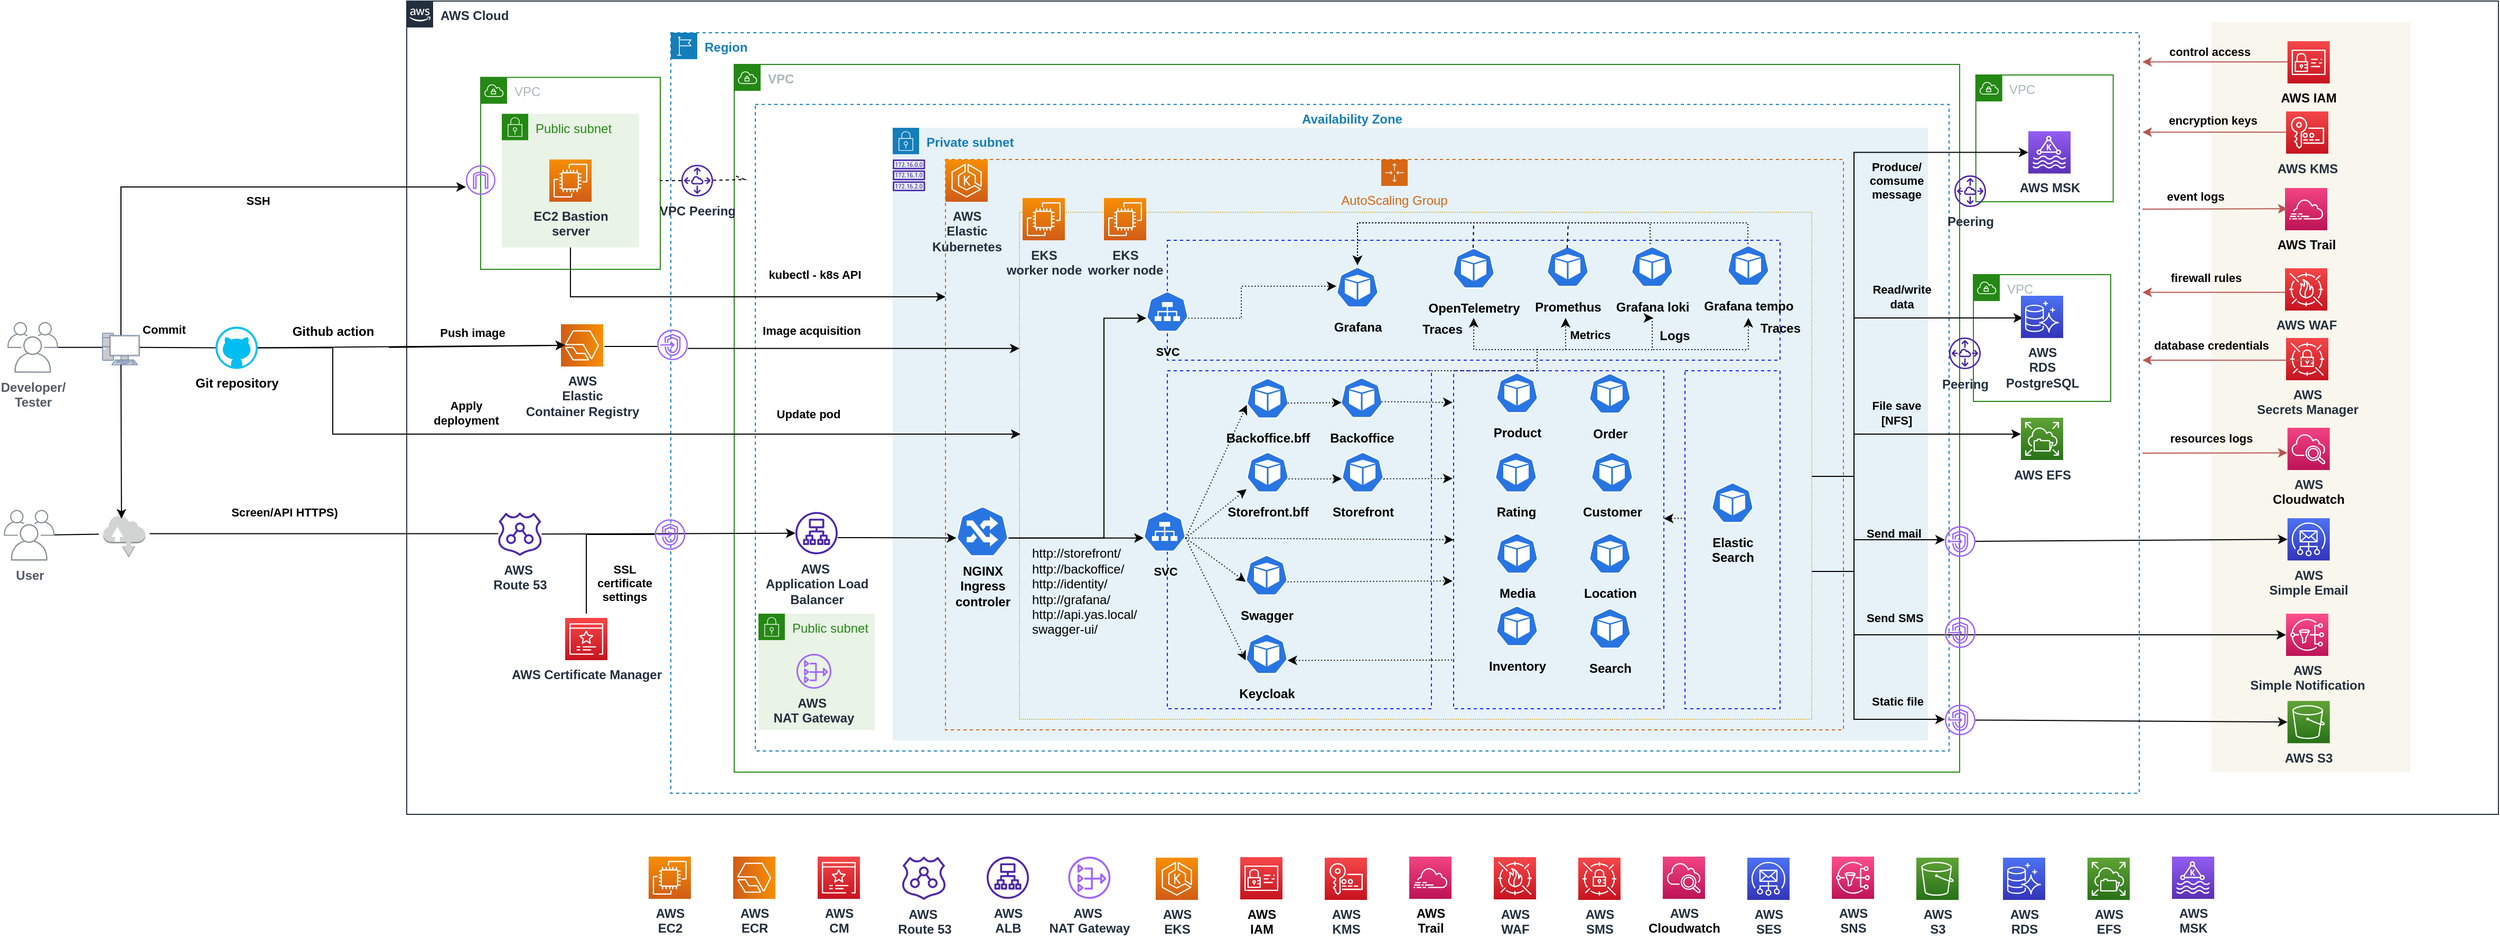 <mxfile version="21.1.4" type="device">
  <diagram name="Basic" id="tFIc1xXaZmxDYd18aau2">
    <mxGraphModel dx="2995" dy="804" grid="1" gridSize="10" guides="1" tooltips="1" connect="1" arrows="1" fold="1" page="1" pageScale="1" pageWidth="1654" pageHeight="1169" math="0" shadow="0">
      <root>
        <mxCell id="jv58CP3slmrPmtMQ-QKw-0" />
        <mxCell id="jv58CP3slmrPmtMQ-QKw-1" parent="jv58CP3slmrPmtMQ-QKw-0" />
        <mxCell id="jv58CP3slmrPmtMQ-QKw-3" value="AWS Cloud" style="points=[[0,0],[0.25,0],[0.5,0],[0.75,0],[1,0],[1,0.25],[1,0.5],[1,0.75],[1,1],[0.75,1],[0.5,1],[0.25,1],[0,1],[0,0.75],[0,0.5],[0,0.25]];outlineConnect=0;gradientColor=none;html=1;whiteSpace=wrap;fontSize=12;fontStyle=1;shape=mxgraph.aws4.group;grIcon=mxgraph.aws4.group_aws_cloud_alt;strokeColor=#232F3E;fillColor=none;verticalAlign=top;align=left;spacingLeft=30;fontColor=#232F3E;dashed=0;" parent="jv58CP3slmrPmtMQ-QKw-1" vertex="1">
          <mxGeometry x="-500" y="70" width="1980" height="770" as="geometry" />
        </mxCell>
        <mxCell id="jv58CP3slmrPmtMQ-QKw-9" value="Region" style="points=[[0,0],[0.25,0],[0.5,0],[0.75,0],[1,0],[1,0.25],[1,0.5],[1,0.75],[1,1],[0.75,1],[0.5,1],[0.25,1],[0,1],[0,0.75],[0,0.5],[0,0.25]];outlineConnect=0;gradientColor=none;html=1;whiteSpace=wrap;fontSize=12;fontStyle=1;shape=mxgraph.aws4.group;grIcon=mxgraph.aws4.group_region;strokeColor=#147EBA;fillColor=none;verticalAlign=top;align=left;spacingLeft=30;fontColor=#147EBA;dashed=1;" parent="jv58CP3slmrPmtMQ-QKw-1" vertex="1">
          <mxGeometry x="-250" y="100" width="1390" height="720" as="geometry" />
        </mxCell>
        <mxCell id="jv58CP3slmrPmtMQ-QKw-2" value="Availability Zone" style="fillColor=none;strokeColor=#147EBA;dashed=1;verticalAlign=top;fontStyle=1;fontColor=#147EBA;" parent="jv58CP3slmrPmtMQ-QKw-1" vertex="1">
          <mxGeometry x="-170" y="167.92" width="1130" height="612.08" as="geometry" />
        </mxCell>
        <mxCell id="jv58CP3slmrPmtMQ-QKw-10" value="VPC" style="points=[[0,0],[0.25,0],[0.5,0],[0.75,0],[1,0],[1,0.25],[1,0.5],[1,0.75],[1,1],[0.75,1],[0.5,1],[0.25,1],[0,1],[0,0.75],[0,0.5],[0,0.25]];outlineConnect=0;gradientColor=none;html=1;whiteSpace=wrap;fontSize=12;fontStyle=1;shape=mxgraph.aws4.group;grIcon=mxgraph.aws4.group_vpc;strokeColor=#248814;fillColor=none;verticalAlign=top;align=left;spacingLeft=30;fontColor=#AAB7B8;dashed=0;" parent="jv58CP3slmrPmtMQ-QKw-1" vertex="1">
          <mxGeometry x="-190" y="130" width="1160" height="670" as="geometry" />
        </mxCell>
        <mxCell id="jv58CP3slmrPmtMQ-QKw-12" value="Private subnet" style="points=[[0,0],[0.25,0],[0.5,0],[0.75,0],[1,0],[1,0.25],[1,0.5],[1,0.75],[1,1],[0.75,1],[0.5,1],[0.25,1],[0,1],[0,0.75],[0,0.5],[0,0.25]];outlineConnect=0;gradientColor=none;html=1;whiteSpace=wrap;fontSize=12;fontStyle=1;shape=mxgraph.aws4.group;grIcon=mxgraph.aws4.group_security_group;grStroke=0;strokeColor=#147EBA;fillColor=#E6F2F8;verticalAlign=top;align=left;spacingLeft=30;fontColor=#147EBA;dashed=0;" parent="jv58CP3slmrPmtMQ-QKw-1" vertex="1">
          <mxGeometry x="-40" y="190" width="980" height="580" as="geometry" />
        </mxCell>
        <mxCell id="jv58CP3slmrPmtMQ-QKw-13" value="AutoScaling Group" style="points=[[0,0],[0.25,0],[0.5,0],[0.75,0],[1,0],[1,0.25],[1,0.5],[1,0.75],[1,1],[0.75,1],[0.5,1],[0.25,1],[0,1],[0,0.75],[0,0.5],[0,0.25]];outlineConnect=0;gradientColor=none;html=1;whiteSpace=wrap;fontSize=12;fontStyle=0;shape=mxgraph.aws4.groupCenter;grIcon=mxgraph.aws4.group_auto_scaling_group;grStroke=1;strokeColor=#D86613;fillColor=none;verticalAlign=top;align=center;fontColor=#D86613;dashed=1;spacingTop=25;" parent="jv58CP3slmrPmtMQ-QKw-1" vertex="1">
          <mxGeometry x="10" y="220" width="850" height="540" as="geometry" />
        </mxCell>
        <mxCell id="jv58CP3slmrPmtMQ-QKw-110" value="" style="rounded=0;whiteSpace=wrap;html=1;fillColor=none;dashed=1;strokeColor=#1222FF;" parent="jv58CP3slmrPmtMQ-QKw-1" vertex="1">
          <mxGeometry x="220" y="296.5" width="580" height="113.5" as="geometry" />
        </mxCell>
        <mxCell id="jv58CP3slmrPmtMQ-QKw-4" value="VPC" style="points=[[0,0],[0.25,0],[0.5,0],[0.75,0],[1,0],[1,0.25],[1,0.5],[1,0.75],[1,1],[0.75,1],[0.5,1],[0.25,1],[0,1],[0,0.75],[0,0.5],[0,0.25]];outlineConnect=0;gradientColor=none;html=1;whiteSpace=wrap;fontSize=12;fontStyle=0;container=1;pointerEvents=0;collapsible=0;recursiveResize=0;shape=mxgraph.aws4.group;grIcon=mxgraph.aws4.group_vpc;strokeColor=#248814;fillColor=none;verticalAlign=top;align=left;spacingLeft=30;fontColor=#AAB7B8;dashed=0;" parent="jv58CP3slmrPmtMQ-QKw-1" vertex="1">
          <mxGeometry x="983" y="329" width="130" height="120" as="geometry" />
        </mxCell>
        <mxCell id="jv58CP3slmrPmtMQ-QKw-6" value="&lt;h2&gt;&lt;br&gt;&lt;/h2&gt;" style="rounded=0;whiteSpace=wrap;html=1;fillColor=#f9f7ed;strokeColor=none;align=left;" parent="jv58CP3slmrPmtMQ-QKw-1" vertex="1">
          <mxGeometry x="1208" y="90" width="189" height="710" as="geometry" />
        </mxCell>
        <mxCell id="jv58CP3slmrPmtMQ-QKw-14" value="" style="whiteSpace=wrap;html=1;fillColor=none;dashed=1;dashPattern=1 1;strokeColor=#D6B656;" parent="jv58CP3slmrPmtMQ-QKw-1" vertex="1">
          <mxGeometry x="80" y="270" width="750" height="480" as="geometry" />
        </mxCell>
        <mxCell id="jv58CP3slmrPmtMQ-QKw-16" value="" style="rounded=0;whiteSpace=wrap;html=1;fillColor=none;dashed=1;strokeColor=#1222FF;" parent="jv58CP3slmrPmtMQ-QKw-1" vertex="1">
          <mxGeometry x="220" y="420" width="250" height="320" as="geometry" />
        </mxCell>
        <mxCell id="jv58CP3slmrPmtMQ-QKw-17" value="" style="rounded=0;whiteSpace=wrap;html=1;fillColor=none;dashed=1;strokeColor=#1222FF;" parent="jv58CP3slmrPmtMQ-QKw-1" vertex="1">
          <mxGeometry x="491" y="420" width="199" height="320" as="geometry" />
        </mxCell>
        <mxCell id="jv58CP3slmrPmtMQ-QKw-19" value="Public subnet" style="points=[[0,0],[0.25,0],[0.5,0],[0.75,0],[1,0],[1,0.25],[1,0.5],[1,0.75],[1,1],[0.75,1],[0.5,1],[0.25,1],[0,1],[0,0.75],[0,0.5],[0,0.25]];outlineConnect=0;gradientColor=none;html=1;whiteSpace=wrap;fontSize=12;fontStyle=0;shape=mxgraph.aws4.group;grIcon=mxgraph.aws4.group_security_group;grStroke=0;strokeColor=#248814;fillColor=#E9F3E6;verticalAlign=top;align=left;spacingLeft=30;fontColor=#248814;dashed=0;" parent="jv58CP3slmrPmtMQ-QKw-1" vertex="1">
          <mxGeometry x="-167.05" y="650" width="110" height="110" as="geometry" />
        </mxCell>
        <mxCell id="jv58CP3slmrPmtMQ-QKw-22" value="" style="rounded=0;orthogonalLoop=1;jettySize=auto;html=1;fontStyle=1;startArrow=none;" parent="jv58CP3slmrPmtMQ-QKw-1" source="jv58CP3slmrPmtMQ-QKw-55" target="jv58CP3slmrPmtMQ-QKw-213" edge="1">
          <mxGeometry relative="1" as="geometry">
            <mxPoint x="-129.36" y="577.22" as="targetPoint" />
            <mxPoint x="-485.82" y="575.22" as="sourcePoint" />
          </mxGeometry>
        </mxCell>
        <mxCell id="jv58CP3slmrPmtMQ-QKw-23" value="User" style="sketch=0;outlineConnect=0;gradientColor=none;fontColor=#545B64;strokeColor=none;fillColor=#879196;dashed=0;verticalLabelPosition=bottom;verticalAlign=top;align=center;html=1;fontSize=12;fontStyle=1;aspect=fixed;shape=mxgraph.aws4.illustration_users;pointerEvents=1" parent="jv58CP3slmrPmtMQ-QKw-1" vertex="1">
          <mxGeometry x="-881.35" y="551.74" width="48" height="48" as="geometry" />
        </mxCell>
        <mxCell id="jv58CP3slmrPmtMQ-QKw-24" value="AWS&lt;br&gt;Elastic &lt;br&gt;Container Registry" style="sketch=0;points=[[0,0,0],[0.25,0,0],[0.5,0,0],[0.75,0,0],[1,0,0],[0,1,0],[0.25,1,0],[0.5,1,0],[0.75,1,0],[1,1,0],[0,0.25,0],[0,0.5,0],[0,0.75,0],[1,0.25,0],[1,0.5,0],[1,0.75,0]];outlineConnect=0;fontColor=#232F3E;gradientColor=#F78E04;gradientDirection=north;fillColor=#D05C17;strokeColor=#ffffff;dashed=0;verticalLabelPosition=bottom;verticalAlign=top;align=center;html=1;fontSize=12;fontStyle=1;aspect=fixed;shape=mxgraph.aws4.resourceIcon;resIcon=mxgraph.aws4.ecr;direction=south;" parent="jv58CP3slmrPmtMQ-QKw-1" vertex="1">
          <mxGeometry x="-354" y="376" width="40" height="40" as="geometry" />
        </mxCell>
        <mxCell id="jv58CP3slmrPmtMQ-QKw-25" value="&lt;div&gt;File save&lt;/div&gt;&lt;div&gt;[NFS]&lt;/div&gt;" style="edgeStyle=orthogonalEdgeStyle;rounded=0;orthogonalLoop=1;jettySize=auto;html=1;fontStyle=1;labelBackgroundColor=none;" parent="jv58CP3slmrPmtMQ-QKw-1" target="jv58CP3slmrPmtMQ-QKw-26" edge="1">
          <mxGeometry x="-0.192" y="20" relative="1" as="geometry">
            <mxPoint as="offset" />
            <Array as="points">
              <mxPoint x="870" y="480" />
            </Array>
            <mxPoint x="870" y="520" as="sourcePoint" />
          </mxGeometry>
        </mxCell>
        <mxCell id="jv58CP3slmrPmtMQ-QKw-26" value="AWS EFS" style="sketch=0;points=[[0,0,0],[0.25,0,0],[0.5,0,0],[0.75,0,0],[1,0,0],[0,1,0],[0.25,1,0],[0.5,1,0],[0.75,1,0],[1,1,0],[0,0.25,0],[0,0.5,0],[0,0.75,0],[1,0.25,0],[1,0.5,0],[1,0.75,0]];outlineConnect=0;fontColor=#232F3E;gradientColor=#60A337;gradientDirection=north;fillColor=#277116;strokeColor=#ffffff;dashed=0;verticalLabelPosition=bottom;verticalAlign=top;align=center;html=1;fontSize=12;fontStyle=1;aspect=fixed;shape=mxgraph.aws4.resourceIcon;resIcon=mxgraph.aws4.elastic_file_system;" parent="jv58CP3slmrPmtMQ-QKw-1" vertex="1">
          <mxGeometry x="1028" y="464.5" width="40" height="40" as="geometry" />
        </mxCell>
        <mxCell id="jv58CP3slmrPmtMQ-QKw-27" value="Read/write &lt;br&gt;data" style="edgeStyle=orthogonalEdgeStyle;rounded=0;orthogonalLoop=1;jettySize=auto;html=1;fontStyle=1;labelBackgroundColor=none;" parent="jv58CP3slmrPmtMQ-QKw-1" edge="1">
          <mxGeometry x="0.342" y="20" relative="1" as="geometry">
            <mxPoint x="830" y="520" as="sourcePoint" />
            <mxPoint x="1030" y="370" as="targetPoint" />
            <Array as="points">
              <mxPoint x="870" y="520" />
              <mxPoint x="870" y="370" />
            </Array>
            <mxPoint as="offset" />
          </mxGeometry>
        </mxCell>
        <mxCell id="jv58CP3slmrPmtMQ-QKw-29" value="AWS&lt;br&gt;Simple Email" style="sketch=0;points=[[0,0,0],[0.25,0,0],[0.5,0,0],[0.75,0,0],[1,0,0],[0,1,0],[0.25,1,0],[0.5,1,0],[0.75,1,0],[1,1,0],[0,0.25,0],[0,0.5,0],[0,0.75,0],[1,0.25,0],[1,0.5,0],[1,0.75,0]];outlineConnect=0;fontColor=#232F3E;gradientColor=#4D72F3;gradientDirection=north;fillColor=#3334B9;strokeColor=#ffffff;dashed=0;verticalLabelPosition=bottom;verticalAlign=top;align=center;html=1;fontSize=12;fontStyle=1;aspect=fixed;shape=mxgraph.aws4.resourceIcon;resIcon=mxgraph.aws4.simple_email_service;" parent="jv58CP3slmrPmtMQ-QKw-1" vertex="1">
          <mxGeometry x="1280.34" y="559.62" width="40" height="40" as="geometry" />
        </mxCell>
        <mxCell id="jv58CP3slmrPmtMQ-QKw-30" value="Developer/&lt;br&gt;Tester" style="sketch=0;outlineConnect=0;gradientColor=none;fontColor=#545B64;strokeColor=none;fillColor=#879196;dashed=0;verticalLabelPosition=bottom;verticalAlign=top;align=center;html=1;fontSize=12;fontStyle=1;aspect=fixed;shape=mxgraph.aws4.illustration_users;pointerEvents=1" parent="jv58CP3slmrPmtMQ-QKw-1" vertex="1">
          <mxGeometry x="-878" y="373.9" width="48" height="48" as="geometry" />
        </mxCell>
        <mxCell id="jv58CP3slmrPmtMQ-QKw-31" value="AWS Certificate Manager" style="sketch=0;points=[[0,0,0],[0.25,0,0],[0.5,0,0],[0.75,0,0],[1,0,0],[0,1,0],[0.25,1,0],[0.5,1,0],[0.75,1,0],[1,1,0],[0,0.25,0],[0,0.5,0],[0,0.75,0],[1,0.25,0],[1,0.5,0],[1,0.75,0]];outlineConnect=0;fontColor=#232F3E;gradientColor=#F54749;gradientDirection=north;fillColor=#C7131F;strokeColor=#ffffff;dashed=0;verticalLabelPosition=bottom;verticalAlign=top;align=center;html=1;fontSize=12;fontStyle=1;aspect=fixed;shape=mxgraph.aws4.resourceIcon;resIcon=mxgraph.aws4.certificate_manager_3;" parent="jv58CP3slmrPmtMQ-QKw-1" vertex="1">
          <mxGeometry x="-350" y="654" width="40" height="40" as="geometry" />
        </mxCell>
        <mxCell id="jv58CP3slmrPmtMQ-QKw-32" value="AWS S3" style="sketch=0;points=[[0,0,0],[0.25,0,0],[0.5,0,0],[0.75,0,0],[1,0,0],[0,1,0],[0.25,1,0],[0.5,1,0],[0.75,1,0],[1,1,0],[0,0.25,0],[0,0.5,0],[0,0.75,0],[1,0.25,0],[1,0.5,0],[1,0.75,0]];outlineConnect=0;fontColor=#232F3E;gradientColor=#60A337;gradientDirection=north;fillColor=#277116;strokeColor=#ffffff;dashed=0;verticalLabelPosition=bottom;verticalAlign=top;align=center;html=1;fontSize=12;fontStyle=1;aspect=fixed;shape=mxgraph.aws4.resourceIcon;resIcon=mxgraph.aws4.s3;" parent="jv58CP3slmrPmtMQ-QKw-1" vertex="1">
          <mxGeometry x="1280.34" y="732.6" width="40" height="40" as="geometry" />
        </mxCell>
        <mxCell id="jv58CP3slmrPmtMQ-QKw-33" value="AWS&lt;br&gt;RDS&lt;br&gt;PostgreSQL" style="sketch=0;points=[[0,0,0],[0.25,0,0],[0.5,0,0],[0.75,0,0],[1,0,0],[0,1,0],[0.25,1,0],[0.5,1,0],[0.75,1,0],[1,1,0],[0,0.25,0],[0,0.5,0],[0,0.75,0],[1,0.25,0],[1,0.5,0],[1,0.75,0]];outlineConnect=0;fontColor=#232F3E;gradientColor=#4D72F3;gradientDirection=north;fillColor=#3334B9;strokeColor=#ffffff;dashed=0;verticalLabelPosition=bottom;verticalAlign=top;align=center;html=1;fontSize=12;fontStyle=1;aspect=fixed;shape=mxgraph.aws4.resourceIcon;resIcon=mxgraph.aws4.aurora;" parent="jv58CP3slmrPmtMQ-QKw-1" vertex="1">
          <mxGeometry x="1028" y="349" width="40" height="40" as="geometry" />
        </mxCell>
        <mxCell id="jv58CP3slmrPmtMQ-QKw-41" style="rounded=0;orthogonalLoop=1;jettySize=auto;html=1;fontStyle=1;startArrow=none;exitX=1;exitY=0.5;exitDx=0;exitDy=0;exitPerimeter=0;" parent="jv58CP3slmrPmtMQ-QKw-1" source="jv58CP3slmrPmtMQ-QKw-132" edge="1">
          <mxGeometry relative="1" as="geometry">
            <mxPoint x="-589" y="321.4" as="sourcePoint" />
            <mxPoint x="-350" y="395.9" as="targetPoint" />
          </mxGeometry>
        </mxCell>
        <mxCell id="jv58CP3slmrPmtMQ-QKw-42" value="Commit" style="edgeLabel;html=1;align=center;verticalAlign=middle;resizable=0;points=[];fontStyle=1" parent="jv58CP3slmrPmtMQ-QKw-41" vertex="1" connectable="0">
          <mxGeometry x="-0.803" y="-3" relative="1" as="geometry">
            <mxPoint x="-118" y="-20" as="offset" />
          </mxGeometry>
        </mxCell>
        <mxCell id="jv58CP3slmrPmtMQ-QKw-43" value="" style="rounded=0;orthogonalLoop=1;jettySize=auto;html=1;fontStyle=1;" parent="jv58CP3slmrPmtMQ-QKw-1" edge="1">
          <mxGeometry relative="1" as="geometry">
            <mxPoint x="-517" y="397.9" as="sourcePoint" />
            <mxPoint x="-350" y="395.9" as="targetPoint" />
          </mxGeometry>
        </mxCell>
        <mxCell id="jv58CP3slmrPmtMQ-QKw-44" value="Push image" style="edgeLabel;html=1;align=center;verticalAlign=middle;resizable=0;points=[];fontStyle=1;labelBackgroundColor=none;" parent="jv58CP3slmrPmtMQ-QKw-43" vertex="1" connectable="0">
          <mxGeometry x="-0.326" y="-1" relative="1" as="geometry">
            <mxPoint x="22" y="-14" as="offset" />
          </mxGeometry>
        </mxCell>
        <mxCell id="jv58CP3slmrPmtMQ-QKw-46" style="rounded=0;orthogonalLoop=1;jettySize=auto;html=1;entryX=0;entryY=0.5;entryDx=0;entryDy=0;entryPerimeter=0;" parent="jv58CP3slmrPmtMQ-QKw-1" source="jv58CP3slmrPmtMQ-QKw-166" target="jv58CP3slmrPmtMQ-QKw-29" edge="1">
          <mxGeometry relative="1" as="geometry">
            <mxPoint x="1081" y="330" as="sourcePoint" />
            <mxPoint x="1165.5" y="420" as="targetPoint" />
          </mxGeometry>
        </mxCell>
        <mxCell id="jv58CP3slmrPmtMQ-QKw-50" value="" style="rounded=0;orthogonalLoop=1;jettySize=auto;html=1;fontStyle=1;endArrow=none;" parent="jv58CP3slmrPmtMQ-QKw-1" source="jv58CP3slmrPmtMQ-QKw-23" edge="1">
          <mxGeometry relative="1" as="geometry">
            <mxPoint x="-833.396" y="285.74" as="sourcePoint" />
            <mxPoint x="-791.35" y="574.723" as="targetPoint" />
          </mxGeometry>
        </mxCell>
        <mxCell id="jv58CP3slmrPmtMQ-QKw-51" value="&lt;b&gt;AWS&amp;nbsp;&lt;br&gt;NAT Gateway&lt;/b&gt;" style="sketch=0;outlineConnect=0;fontColor=#232F3E;gradientColor=none;fillColor=#A166FF;strokeColor=none;dashed=0;verticalLabelPosition=bottom;verticalAlign=top;align=center;html=1;fontSize=12;fontStyle=0;aspect=fixed;pointerEvents=1;shape=mxgraph.aws4.nat_gateway;" parent="jv58CP3slmrPmtMQ-QKw-1" vertex="1">
          <mxGeometry x="-132.33" y="688" width="35.59" height="33.1" as="geometry" />
        </mxCell>
        <mxCell id="jv58CP3slmrPmtMQ-QKw-53" value="" style="sketch=0;outlineConnect=0;fontColor=#232F3E;gradientColor=none;fillColor=#4D27AA;strokeColor=none;dashed=0;verticalLabelPosition=bottom;verticalAlign=top;align=center;html=1;fontSize=12;fontStyle=0;aspect=fixed;pointerEvents=1;shape=mxgraph.aws4.route_table;" parent="jv58CP3slmrPmtMQ-QKw-1" vertex="1">
          <mxGeometry x="-40" y="220" width="30.79" height="30" as="geometry" />
        </mxCell>
        <mxCell id="jv58CP3slmrPmtMQ-QKw-55" value="&lt;b&gt;AWS&amp;nbsp;&lt;br&gt;Route 53&lt;br&gt;&lt;/b&gt;" style="sketch=0;outlineConnect=0;fontColor=#232F3E;gradientColor=none;fillColor=#4D27AA;strokeColor=none;dashed=0;verticalLabelPosition=bottom;verticalAlign=top;align=center;html=1;fontSize=12;fontStyle=0;aspect=fixed;pointerEvents=1;shape=mxgraph.aws4.route_53_resolver;" parent="jv58CP3slmrPmtMQ-QKw-1" vertex="1">
          <mxGeometry x="-413.35" y="554.24" width="41" height="41" as="geometry" />
        </mxCell>
        <mxCell id="jv58CP3slmrPmtMQ-QKw-56" value="" style="edgeStyle=orthogonalEdgeStyle;rounded=0;orthogonalLoop=1;jettySize=auto;html=1;fontStyle=1;endArrow=none;exitX=1;exitY=0.5;exitDx=0;exitDy=0;exitPerimeter=0;" parent="jv58CP3slmrPmtMQ-QKw-1" target="jv58CP3slmrPmtMQ-QKw-55" edge="1">
          <mxGeometry relative="1" as="geometry">
            <mxPoint x="-257.21" y="399.22" as="targetPoint" />
            <Array as="points" />
            <mxPoint x="-743.35" y="574.22" as="sourcePoint" />
          </mxGeometry>
        </mxCell>
        <mxCell id="jv58CP3slmrPmtMQ-QKw-57" value="&lt;div&gt;&lt;font face=&quot;helvetica&quot;&gt;&lt;b&gt;Screen/API&amp;nbsp;&lt;/b&gt;&lt;/font&gt;&lt;b style=&quot;font-family: helvetica;&quot;&gt;HTTPS)&lt;/b&gt;&lt;/div&gt;" style="edgeLabel;html=1;align=center;verticalAlign=middle;resizable=0;points=[];" parent="jv58CP3slmrPmtMQ-QKw-56" vertex="1" connectable="0">
          <mxGeometry x="-0.338" y="-3" relative="1" as="geometry">
            <mxPoint x="18" y="-23" as="offset" />
          </mxGeometry>
        </mxCell>
        <mxCell id="jv58CP3slmrPmtMQ-QKw-58" value="AWS&lt;br&gt;Simple Notification" style="sketch=0;points=[[0,0,0],[0.25,0,0],[0.5,0,0],[0.75,0,0],[1,0,0],[0,1,0],[0.25,1,0],[0.5,1,0],[0.75,1,0],[1,1,0],[0,0.25,0],[0,0.5,0],[0,0.75,0],[1,0.25,0],[1,0.5,0],[1,0.75,0]];outlineConnect=0;fontColor=#232F3E;gradientColor=#FF4F8B;gradientDirection=north;fillColor=#BC1356;strokeColor=#ffffff;dashed=0;verticalLabelPosition=bottom;verticalAlign=top;align=center;html=1;fontSize=12;fontStyle=1;aspect=fixed;shape=mxgraph.aws4.resourceIcon;resIcon=mxgraph.aws4.sns;" parent="jv58CP3slmrPmtMQ-QKw-1" vertex="1">
          <mxGeometry x="1279.0" y="650" width="40" height="40" as="geometry" />
        </mxCell>
        <mxCell id="jv58CP3slmrPmtMQ-QKw-59" style="edgeStyle=orthogonalEdgeStyle;rounded=0;orthogonalLoop=1;jettySize=auto;html=1;fontStyle=1;entryX=0;entryY=0.5;entryDx=0;entryDy=0;entryPerimeter=0;" parent="jv58CP3slmrPmtMQ-QKw-1" target="jv58CP3slmrPmtMQ-QKw-58" edge="1">
          <mxGeometry relative="1" as="geometry">
            <mxPoint x="830" y="610" as="sourcePoint" />
            <mxPoint x="1167" y="624" as="targetPoint" />
            <Array as="points">
              <mxPoint x="870" y="609" />
              <mxPoint x="870" y="670" />
              <mxPoint x="1316" y="670" />
            </Array>
          </mxGeometry>
        </mxCell>
        <mxCell id="jv58CP3slmrPmtMQ-QKw-60" value="&lt;b&gt;Send SMS&lt;/b&gt;" style="edgeLabel;html=1;align=left;verticalAlign=middle;resizable=0;points=[];labelBackgroundColor=none;" parent="jv58CP3slmrPmtMQ-QKw-59" vertex="1" connectable="0">
          <mxGeometry x="0.567" y="-2" relative="1" as="geometry">
            <mxPoint x="-289" y="-18" as="offset" />
          </mxGeometry>
        </mxCell>
        <mxCell id="jv58CP3slmrPmtMQ-QKw-62" style="edgeStyle=orthogonalEdgeStyle;rounded=0;orthogonalLoop=1;jettySize=auto;html=1;fontStyle=1;entryX=0.005;entryY=0.63;entryDx=0;entryDy=0;entryPerimeter=0;" parent="jv58CP3slmrPmtMQ-QKw-1" source="jv58CP3slmrPmtMQ-QKw-213" target="jv58CP3slmrPmtMQ-QKw-85" edge="1">
          <mxGeometry relative="1" as="geometry">
            <mxPoint x="-95.01" y="800.059" as="sourcePoint" />
            <mxPoint x="-114.86" y="691.12" as="targetPoint" />
            <Array as="points">
              <mxPoint x="-70" y="578" />
              <mxPoint x="-70" y="578" />
            </Array>
          </mxGeometry>
        </mxCell>
        <mxCell id="jv58CP3slmrPmtMQ-QKw-63" value="&lt;b&gt;EKS &lt;br&gt;worker node&lt;/b&gt;" style="sketch=0;points=[[0,0,0],[0.25,0,0],[0.5,0,0],[0.75,0,0],[1,0,0],[0,1,0],[0.25,1,0],[0.5,1,0],[0.75,1,0],[1,1,0],[0,0.25,0],[0,0.5,0],[0,0.75,0],[1,0.25,0],[1,0.5,0],[1,0.75,0]];outlineConnect=0;fontColor=#232F3E;gradientColor=#F78E04;gradientDirection=north;fillColor=#D05C17;strokeColor=#ffffff;dashed=0;verticalLabelPosition=bottom;verticalAlign=top;align=center;html=1;fontSize=12;fontStyle=0;aspect=fixed;shape=mxgraph.aws4.resourceIcon;resIcon=mxgraph.aws4.ec2;" parent="jv58CP3slmrPmtMQ-QKw-1" vertex="1">
          <mxGeometry x="83" y="256.5" width="40" height="40" as="geometry" />
        </mxCell>
        <mxCell id="jv58CP3slmrPmtMQ-QKw-70" value="&lt;b&gt;AWS&lt;br&gt;Elastic &lt;br&gt;Kubernetes&lt;/b&gt;" style="sketch=0;points=[[0,0,0],[0.25,0,0],[0.5,0,0],[0.75,0,0],[1,0,0],[0,1,0],[0.25,1,0],[0.5,1,0],[0.75,1,0],[1,1,0],[0,0.25,0],[0,0.5,0],[0,0.75,0],[1,0.25,0],[1,0.5,0],[1,0.75,0]];outlineConnect=0;fontColor=#232F3E;gradientColor=#F78E04;gradientDirection=north;fillColor=#D05C17;strokeColor=#ffffff;dashed=0;verticalLabelPosition=bottom;verticalAlign=top;align=center;html=1;fontSize=12;fontStyle=0;aspect=fixed;shape=mxgraph.aws4.resourceIcon;resIcon=mxgraph.aws4.eks;" parent="jv58CP3slmrPmtMQ-QKw-1" vertex="1">
          <mxGeometry x="10" y="220" width="40" height="40" as="geometry" />
        </mxCell>
        <mxCell id="jv58CP3slmrPmtMQ-QKw-71" value="&lt;b&gt;Media&lt;/b&gt;" style="sketch=0;html=1;dashed=0;whitespace=wrap;fillColor=#2875E2;strokeColor=#ffffff;points=[[0.005,0.63,0],[0.1,0.2,0],[0.9,0.2,0],[0.5,0,0],[0.995,0.63,0],[0.72,0.99,0],[0.5,1,0],[0.28,0.99,0]];verticalLabelPosition=bottom;align=center;verticalAlign=top;shape=mxgraph.kubernetes.icon;prIcon=pod" parent="jv58CP3slmrPmtMQ-QKw-1" vertex="1">
          <mxGeometry x="531" y="569" width="40" height="48" as="geometry" />
        </mxCell>
        <mxCell id="jv58CP3slmrPmtMQ-QKw-72" value="&lt;b&gt;Product&lt;/b&gt;" style="sketch=0;html=1;dashed=0;whitespace=wrap;fillColor=#2875E2;strokeColor=#ffffff;points=[[0.005,0.63,0],[0.1,0.2,0],[0.9,0.2,0],[0.5,0,0],[0.995,0.63,0],[0.72,0.99,0],[0.5,1,0],[0.28,0.99,0]];verticalLabelPosition=bottom;align=center;verticalAlign=top;shape=mxgraph.kubernetes.icon;prIcon=pod" parent="jv58CP3slmrPmtMQ-QKw-1" vertex="1">
          <mxGeometry x="531" y="417" width="40" height="48" as="geometry" />
        </mxCell>
        <mxCell id="jv58CP3slmrPmtMQ-QKw-73" value="&lt;b&gt;Order&lt;/b&gt;" style="sketch=0;html=1;dashed=0;whitespace=wrap;fillColor=#2875E2;strokeColor=#ffffff;points=[[0.005,0.63,0],[0.1,0.2,0],[0.9,0.2,0],[0.5,0,0],[0.995,0.63,0],[0.72,0.99,0],[0.5,1,0],[0.28,0.99,0]];verticalLabelPosition=bottom;align=center;verticalAlign=top;shape=mxgraph.kubernetes.icon;prIcon=pod" parent="jv58CP3slmrPmtMQ-QKw-1" vertex="1">
          <mxGeometry x="619" y="417.5" width="40" height="48" as="geometry" />
        </mxCell>
        <mxCell id="jv58CP3slmrPmtMQ-QKw-74" value="&lt;b&gt;Rating&lt;/b&gt;" style="sketch=0;html=1;dashed=0;whitespace=wrap;fillColor=#2875E2;strokeColor=#ffffff;points=[[0.005,0.63,0],[0.1,0.2,0],[0.9,0.2,0],[0.5,0,0],[0.995,0.63,0],[0.72,0.99,0],[0.5,1,0],[0.28,0.99,0]];verticalLabelPosition=bottom;align=center;verticalAlign=top;shape=mxgraph.kubernetes.icon;prIcon=pod" parent="jv58CP3slmrPmtMQ-QKw-1" vertex="1">
          <mxGeometry x="530" y="492.1" width="40" height="48" as="geometry" />
        </mxCell>
        <mxCell id="jv58CP3slmrPmtMQ-QKw-75" value="&lt;b&gt;Customer&lt;/b&gt;" style="sketch=0;html=1;dashed=0;whitespace=wrap;fillColor=#2875E2;strokeColor=#ffffff;points=[[0.005,0.63,0],[0.1,0.2,0],[0.9,0.2,0],[0.5,0,0],[0.995,0.63,0],[0.72,0.99,0],[0.5,1,0],[0.28,0.99,0]];verticalLabelPosition=bottom;align=center;verticalAlign=top;shape=mxgraph.kubernetes.icon;prIcon=pod" parent="jv58CP3slmrPmtMQ-QKw-1" vertex="1">
          <mxGeometry x="621" y="492.1" width="40" height="48" as="geometry" />
        </mxCell>
        <mxCell id="jv58CP3slmrPmtMQ-QKw-76" value="&lt;b&gt;Location&lt;/b&gt;" style="sketch=0;html=1;dashed=0;whitespace=wrap;fillColor=#2875E2;strokeColor=#ffffff;points=[[0.005,0.63,0],[0.1,0.2,0],[0.9,0.2,0],[0.5,0,0],[0.995,0.63,0],[0.72,0.99,0],[0.5,1,0],[0.28,0.99,0]];verticalLabelPosition=bottom;align=center;verticalAlign=top;shape=mxgraph.kubernetes.icon;prIcon=pod" parent="jv58CP3slmrPmtMQ-QKw-1" vertex="1">
          <mxGeometry x="619" y="569" width="40" height="48" as="geometry" />
        </mxCell>
        <mxCell id="jv58CP3slmrPmtMQ-QKw-77" value="&lt;b&gt;Inventory&lt;/b&gt;" style="sketch=0;html=1;dashed=0;whitespace=wrap;fillColor=#2875E2;strokeColor=#ffffff;points=[[0.005,0.63,0],[0.1,0.2,0],[0.9,0.2,0],[0.5,0,0],[0.995,0.63,0],[0.72,0.99,0],[0.5,1,0],[0.28,0.99,0]];verticalLabelPosition=bottom;align=center;verticalAlign=top;shape=mxgraph.kubernetes.icon;prIcon=pod" parent="jv58CP3slmrPmtMQ-QKw-1" vertex="1">
          <mxGeometry x="531" y="637.6" width="40" height="48" as="geometry" />
        </mxCell>
        <mxCell id="jv58CP3slmrPmtMQ-QKw-78" value="&lt;b&gt;Search&lt;/b&gt;" style="sketch=0;html=1;dashed=0;whitespace=wrap;fillColor=#2875E2;strokeColor=#ffffff;points=[[0.005,0.63,0],[0.1,0.2,0],[0.9,0.2,0],[0.5,0,0],[0.995,0.63,0],[0.72,0.99,0],[0.5,1,0],[0.28,0.99,0]];verticalLabelPosition=bottom;align=center;verticalAlign=top;shape=mxgraph.kubernetes.icon;prIcon=pod" parent="jv58CP3slmrPmtMQ-QKw-1" vertex="1">
          <mxGeometry x="619" y="640" width="40" height="48" as="geometry" />
        </mxCell>
        <mxCell id="jv58CP3slmrPmtMQ-QKw-79" value="&lt;b&gt;Grafana&lt;/b&gt;" style="sketch=0;html=1;dashed=0;whitespace=wrap;fillColor=#2875E2;strokeColor=#ffffff;points=[[0.005,0.63,0],[0.1,0.2,0],[0.9,0.2,0],[0.5,0,0],[0.995,0.63,0],[0.72,0.99,0],[0.5,1,0],[0.28,0.99,0]];verticalLabelPosition=bottom;align=center;verticalAlign=top;shape=mxgraph.kubernetes.icon;prIcon=pod" parent="jv58CP3slmrPmtMQ-QKw-1" vertex="1">
          <mxGeometry x="380" y="317" width="40" height="48" as="geometry" />
        </mxCell>
        <mxCell id="jv58CP3slmrPmtMQ-QKw-80" value="&lt;b&gt;Promethus&lt;/b&gt;" style="sketch=0;html=1;dashed=0;whitespace=wrap;fillColor=#2875E2;strokeColor=#ffffff;points=[[0.005,0.63,0],[0.1,0.2,0],[0.9,0.2,0],[0.5,0,0],[0.995,0.63,0],[0.72,0.99,0],[0.5,1,0],[0.28,0.99,0]];verticalLabelPosition=bottom;align=center;verticalAlign=top;shape=mxgraph.kubernetes.icon;prIcon=pod" parent="jv58CP3slmrPmtMQ-QKw-1" vertex="1">
          <mxGeometry x="579" y="297.5" width="40" height="48" as="geometry" />
        </mxCell>
        <mxCell id="jv58CP3slmrPmtMQ-QKw-81" value="&lt;b&gt;Grafana loki&lt;/b&gt;" style="sketch=0;html=1;dashed=0;whitespace=wrap;fillColor=#2875E2;strokeColor=#ffffff;points=[[0.005,0.63,0],[0.1,0.2,0],[0.9,0.2,0],[0.5,0,0],[0.995,0.63,0],[0.72,0.99,0],[0.5,1,0],[0.28,0.99,0]];verticalLabelPosition=bottom;align=center;verticalAlign=top;shape=mxgraph.kubernetes.icon;prIcon=pod" parent="jv58CP3slmrPmtMQ-QKw-1" vertex="1">
          <mxGeometry x="659" y="297.5" width="40" height="48" as="geometry" />
        </mxCell>
        <mxCell id="jv58CP3slmrPmtMQ-QKw-82" value="&lt;b&gt;Grafana tempo&lt;/b&gt;" style="sketch=0;html=1;dashed=0;whitespace=wrap;fillColor=#2875E2;strokeColor=#ffffff;points=[[0.005,0.63,0],[0.1,0.2,0],[0.9,0.2,0],[0.5,0,0],[0.995,0.63,0],[0.72,0.99,0],[0.5,1,0],[0.28,0.99,0]];verticalLabelPosition=bottom;align=center;verticalAlign=top;shape=mxgraph.kubernetes.icon;prIcon=pod" parent="jv58CP3slmrPmtMQ-QKw-1" vertex="1">
          <mxGeometry x="750" y="296.5" width="40" height="48" as="geometry" />
        </mxCell>
        <mxCell id="jv58CP3slmrPmtMQ-QKw-83" value="&lt;b&gt;Backoffice&lt;/b&gt;" style="sketch=0;html=1;dashed=0;whitespace=wrap;fillColor=#2875E2;strokeColor=#ffffff;points=[[0.005,0.63,0],[0.1,0.2,0],[0.9,0.2,0],[0.5,0,0],[0.995,0.63,0],[0.72,0.99,0],[0.5,1,0],[0.28,0.99,0]];verticalLabelPosition=bottom;align=center;verticalAlign=top;shape=mxgraph.kubernetes.icon;prIcon=pod" parent="jv58CP3slmrPmtMQ-QKw-1" vertex="1">
          <mxGeometry x="384" y="421.6" width="40" height="48" as="geometry" />
        </mxCell>
        <mxCell id="jv58CP3slmrPmtMQ-QKw-84" value="&lt;b&gt;Storefront.bff&lt;/b&gt;" style="sketch=0;html=1;dashed=0;whitespace=wrap;fillColor=#2875E2;strokeColor=#ffffff;points=[[0.005,0.63,0],[0.1,0.2,0],[0.9,0.2,0],[0.5,0,0],[0.995,0.63,0],[0.72,0.99,0],[0.5,1,0],[0.28,0.99,0]];verticalLabelPosition=bottom;align=center;verticalAlign=top;shape=mxgraph.kubernetes.icon;prIcon=pod" parent="jv58CP3slmrPmtMQ-QKw-1" vertex="1">
          <mxGeometry x="295" y="492.1" width="40" height="48" as="geometry" />
        </mxCell>
        <mxCell id="jv58CP3slmrPmtMQ-QKw-85" value="&lt;b&gt;NGINX&lt;br&gt;Ingress &lt;br&gt;controler&lt;/b&gt;" style="sketch=0;html=1;dashed=0;whitespace=wrap;fillColor=#2875E2;strokeColor=#ffffff;points=[[0.005,0.63,0],[0.1,0.2,0],[0.9,0.2,0],[0.5,0,0],[0.995,0.63,0],[0.72,0.99,0],[0.5,1,0],[0.28,0.99,0]];verticalLabelPosition=bottom;align=center;verticalAlign=top;shape=mxgraph.kubernetes.icon;prIcon=ing" parent="jv58CP3slmrPmtMQ-QKw-1" vertex="1">
          <mxGeometry x="20" y="548.12" width="50" height="48" as="geometry" />
        </mxCell>
        <mxCell id="jv58CP3slmrPmtMQ-QKw-86" value="" style="endArrow=classic;html=1;rounded=0;exitX=0.995;exitY=0.63;exitDx=0;exitDy=0;exitPerimeter=0;dashed=1;dashPattern=1 2;edgeStyle=orthogonalEdgeStyle;startArrow=none;entryX=0.005;entryY=0.63;entryDx=0;entryDy=0;entryPerimeter=0;" parent="jv58CP3slmrPmtMQ-QKw-1" source="jv58CP3slmrPmtMQ-QKw-97" target="jv58CP3slmrPmtMQ-QKw-97" edge="1">
          <mxGeometry width="50" height="50" relative="1" as="geometry">
            <mxPoint x="135" y="657" as="sourcePoint" />
            <mxPoint x="405" y="667" as="targetPoint" />
          </mxGeometry>
        </mxCell>
        <mxCell id="jv58CP3slmrPmtMQ-QKw-87" value="" style="endArrow=classic;html=1;rounded=0;edgeStyle=orthogonalEdgeStyle;dashed=1;dashPattern=1 2;exitX=1;exitY=0;exitDx=0;exitDy=0;" parent="jv58CP3slmrPmtMQ-QKw-1" source="jv58CP3slmrPmtMQ-QKw-16" edge="1">
          <mxGeometry width="50" height="50" relative="1" as="geometry">
            <mxPoint x="562" y="410" as="sourcePoint" />
            <mxPoint x="597" y="370" as="targetPoint" />
            <Array as="points">
              <mxPoint x="570" y="420" />
              <mxPoint x="570" y="400" />
              <mxPoint x="597" y="400" />
            </Array>
          </mxGeometry>
        </mxCell>
        <mxCell id="jv58CP3slmrPmtMQ-QKw-88" value="&lt;b&gt;Metrics&lt;/b&gt;" style="edgeLabel;html=1;align=center;verticalAlign=middle;resizable=0;points=[];labelBackgroundColor=none;" parent="jv58CP3slmrPmtMQ-QKw-87" vertex="1" connectable="0">
          <mxGeometry x="0.941" y="2" relative="1" as="geometry">
            <mxPoint x="25" y="11" as="offset" />
          </mxGeometry>
        </mxCell>
        <mxCell id="jv58CP3slmrPmtMQ-QKw-89" value="" style="endArrow=classic;html=1;rounded=0;edgeStyle=orthogonalEdgeStyle;dashed=1;dashPattern=1 2;exitX=0;exitY=0;exitDx=0;exitDy=0;" parent="jv58CP3slmrPmtMQ-QKw-1" source="jv58CP3slmrPmtMQ-QKw-17" edge="1">
          <mxGeometry width="50" height="50" relative="1" as="geometry">
            <mxPoint x="580" y="480" as="sourcePoint" />
            <mxPoint x="680" y="370" as="targetPoint" />
            <Array as="points">
              <mxPoint x="570" y="420" />
              <mxPoint x="570" y="400" />
              <mxPoint x="679" y="400" />
              <mxPoint x="679" y="370" />
            </Array>
          </mxGeometry>
        </mxCell>
        <mxCell id="jv58CP3slmrPmtMQ-QKw-90" value="&lt;b style=&quot;font-size: 12px;&quot;&gt;Logs&lt;/b&gt;" style="edgeLabel;html=1;align=center;verticalAlign=middle;resizable=0;points=[];fontSize=12;labelBackgroundColor=none;" parent="jv58CP3slmrPmtMQ-QKw-89" vertex="1" connectable="0">
          <mxGeometry x="0.955" relative="1" as="geometry">
            <mxPoint x="21" y="12" as="offset" />
          </mxGeometry>
        </mxCell>
        <mxCell id="jv58CP3slmrPmtMQ-QKw-91" value="" style="endArrow=classic;html=1;rounded=0;edgeStyle=orthogonalEdgeStyle;dashed=1;dashPattern=1 2;" parent="jv58CP3slmrPmtMQ-QKw-1" edge="1">
          <mxGeometry width="50" height="50" relative="1" as="geometry">
            <mxPoint x="680" y="400" as="sourcePoint" />
            <mxPoint x="770" y="370" as="targetPoint" />
            <Array as="points">
              <mxPoint x="770" y="400" />
            </Array>
          </mxGeometry>
        </mxCell>
        <mxCell id="jv58CP3slmrPmtMQ-QKw-92" value="&lt;b style=&quot;font-size: 12px;&quot;&gt;Traces&lt;/b&gt;" style="edgeLabel;html=1;align=center;verticalAlign=middle;resizable=0;points=[];fontSize=12;labelBackgroundColor=none;" parent="jv58CP3slmrPmtMQ-QKw-91" vertex="1" connectable="0">
          <mxGeometry x="0.948" y="2" relative="1" as="geometry">
            <mxPoint x="32" y="7" as="offset" />
          </mxGeometry>
        </mxCell>
        <mxCell id="jv58CP3slmrPmtMQ-QKw-93" value="" style="endArrow=classic;html=1;rounded=0;edgeStyle=orthogonalEdgeStyle;exitX=0.488;exitY=0.073;exitDx=0;exitDy=0;exitPerimeter=0;dashed=1;dashPattern=1 2;" parent="jv58CP3slmrPmtMQ-QKw-1" source="jv58CP3slmrPmtMQ-QKw-82" edge="1">
          <mxGeometry width="50" height="50" relative="1" as="geometry">
            <mxPoint x="780" y="380" as="sourcePoint" />
            <mxPoint x="400" y="320" as="targetPoint" />
            <Array as="points">
              <mxPoint x="770" y="280" />
              <mxPoint x="400" y="280" />
            </Array>
          </mxGeometry>
        </mxCell>
        <mxCell id="jv58CP3slmrPmtMQ-QKw-94" value="" style="endArrow=classic;html=1;rounded=0;edgeStyle=orthogonalEdgeStyle;dashed=1;dashPattern=1 2;" parent="jv58CP3slmrPmtMQ-QKw-1" edge="1">
          <mxGeometry width="50" height="50" relative="1" as="geometry">
            <mxPoint x="677" y="300" as="sourcePoint" />
            <mxPoint x="400" y="320" as="targetPoint" />
            <Array as="points">
              <mxPoint x="677" y="280" />
              <mxPoint x="400" y="280" />
            </Array>
          </mxGeometry>
        </mxCell>
        <mxCell id="jv58CP3slmrPmtMQ-QKw-96" value="&lt;b&gt;Backoffice.bff&lt;/b&gt;" style="sketch=0;html=1;dashed=0;whitespace=wrap;fillColor=#2875E2;strokeColor=#ffffff;points=[[0.005,0.63,0],[0.1,0.2,0],[0.9,0.2,0],[0.5,0,0],[0.995,0.63,0],[0.72,0.99,0],[0.5,1,0],[0.28,0.99,0]];verticalLabelPosition=bottom;align=center;verticalAlign=top;shape=mxgraph.kubernetes.icon;prIcon=pod" parent="jv58CP3slmrPmtMQ-QKw-1" vertex="1">
          <mxGeometry x="295" y="422.1" width="40" height="48" as="geometry" />
        </mxCell>
        <mxCell id="jv58CP3slmrPmtMQ-QKw-97" value="&lt;b&gt;Storefront&lt;/b&gt;" style="sketch=0;html=1;dashed=0;whitespace=wrap;fillColor=#2875E2;strokeColor=#ffffff;points=[[0.005,0.63,0],[0.1,0.2,0],[0.9,0.2,0],[0.5,0,0],[0.995,0.63,0],[0.72,0.99,0],[0.5,1,0],[0.28,0.99,0]];verticalLabelPosition=bottom;align=center;verticalAlign=top;shape=mxgraph.kubernetes.icon;prIcon=pod" parent="jv58CP3slmrPmtMQ-QKw-1" vertex="1">
          <mxGeometry x="385" y="492.1" width="40" height="48" as="geometry" />
        </mxCell>
        <mxCell id="jv58CP3slmrPmtMQ-QKw-98" value="" style="endArrow=classic;html=1;rounded=0;dashed=1;dashPattern=1 2;" parent="jv58CP3slmrPmtMQ-QKw-1" edge="1">
          <mxGeometry width="50" height="50" relative="1" as="geometry">
            <mxPoint x="334" y="450.65" as="sourcePoint" />
            <mxPoint x="385" y="450.1" as="targetPoint" />
          </mxGeometry>
        </mxCell>
        <mxCell id="jv58CP3slmrPmtMQ-QKw-99" value="" style="endArrow=classic;html=1;rounded=0;dashed=1;dashPattern=1 2;exitX=0.971;exitY=0.576;exitDx=0;exitDy=0;exitPerimeter=0;" parent="jv58CP3slmrPmtMQ-QKw-1" source="jv58CP3slmrPmtMQ-QKw-83" edge="1">
          <mxGeometry width="50" height="50" relative="1" as="geometry">
            <mxPoint x="509" y="454.1" as="sourcePoint" />
            <mxPoint x="490" y="450" as="targetPoint" />
          </mxGeometry>
        </mxCell>
        <mxCell id="jv58CP3slmrPmtMQ-QKw-100" value="" style="endArrow=classic;html=1;rounded=0;dashed=1;dashPattern=1 2;exitX=0.995;exitY=0.63;exitDx=0;exitDy=0;exitPerimeter=0;entryX=0.005;entryY=0.63;entryDx=0;entryDy=0;entryPerimeter=0;" parent="jv58CP3slmrPmtMQ-QKw-1" source="jv58CP3slmrPmtMQ-QKw-84" target="jv58CP3slmrPmtMQ-QKw-97" edge="1">
          <mxGeometry width="50" height="50" relative="1" as="geometry">
            <mxPoint x="344" y="460.65" as="sourcePoint" />
            <mxPoint x="395" y="460.1" as="targetPoint" />
          </mxGeometry>
        </mxCell>
        <mxCell id="jv58CP3slmrPmtMQ-QKw-101" value="" style="endArrow=classic;html=1;rounded=0;dashed=1;dashPattern=1 2;exitX=0.995;exitY=0.63;exitDx=0;exitDy=0;exitPerimeter=0;" parent="jv58CP3slmrPmtMQ-QKw-1" source="jv58CP3slmrPmtMQ-QKw-97" edge="1">
          <mxGeometry width="50" height="50" relative="1" as="geometry">
            <mxPoint x="420" y="532.1" as="sourcePoint" />
            <mxPoint x="490" y="522" as="targetPoint" />
          </mxGeometry>
        </mxCell>
        <mxCell id="jv58CP3slmrPmtMQ-QKw-102" value="&lt;b&gt;Swagger&lt;/b&gt;" style="sketch=0;html=1;dashed=0;whitespace=wrap;fillColor=#2875E2;strokeColor=#ffffff;points=[[0.005,0.63,0],[0.1,0.2,0],[0.9,0.2,0],[0.5,0,0],[0.995,0.63,0],[0.72,0.99,0],[0.5,1,0],[0.28,0.99,0]];verticalLabelPosition=bottom;align=center;verticalAlign=top;shape=mxgraph.kubernetes.icon;prIcon=pod" parent="jv58CP3slmrPmtMQ-QKw-1" vertex="1">
          <mxGeometry x="294" y="589.6" width="40" height="48" as="geometry" />
        </mxCell>
        <mxCell id="jv58CP3slmrPmtMQ-QKw-103" value="" style="endArrow=classic;html=1;rounded=0;entryX=0.995;entryY=0.63;entryDx=0;entryDy=0;entryPerimeter=0;dashed=1;dashPattern=1 2;exitX=-0.007;exitY=0.856;exitDx=0;exitDy=0;exitPerimeter=0;" parent="jv58CP3slmrPmtMQ-QKw-1" source="jv58CP3slmrPmtMQ-QKw-17" target="jv58CP3slmrPmtMQ-QKw-105" edge="1">
          <mxGeometry width="50" height="50" relative="1" as="geometry">
            <mxPoint x="579" y="693.5" as="sourcePoint" />
            <mxPoint x="407.68" y="692.592" as="targetPoint" />
          </mxGeometry>
        </mxCell>
        <mxCell id="jv58CP3slmrPmtMQ-QKw-104" value="" style="endArrow=classic;html=1;rounded=0;dashed=1;dashPattern=1 2;exitX=0.995;exitY=0.63;exitDx=0;exitDy=0;exitPerimeter=0;" parent="jv58CP3slmrPmtMQ-QKw-1" source="jv58CP3slmrPmtMQ-QKw-102" edge="1">
          <mxGeometry width="50" height="50" relative="1" as="geometry">
            <mxPoint x="407" y="619.1" as="sourcePoint" />
            <mxPoint x="490" y="619" as="targetPoint" />
          </mxGeometry>
        </mxCell>
        <mxCell id="jv58CP3slmrPmtMQ-QKw-105" value="&lt;b&gt;Keycloak&lt;/b&gt;" style="sketch=0;html=1;dashed=0;whitespace=wrap;fillColor=#2875E2;strokeColor=#ffffff;points=[[0.005,0.63,0],[0.1,0.2,0],[0.9,0.2,0],[0.5,0,0],[0.995,0.63,0],[0.72,0.99,0],[0.5,1,0],[0.28,0.99,0]];verticalLabelPosition=bottom;align=center;verticalAlign=top;shape=mxgraph.kubernetes.icon;prIcon=pod" parent="jv58CP3slmrPmtMQ-QKw-1" vertex="1">
          <mxGeometry x="294" y="664" width="40" height="48" as="geometry" />
        </mxCell>
        <mxCell id="jv58CP3slmrPmtMQ-QKw-107" value="" style="endArrow=classic;html=1;rounded=0;edgeStyle=orthogonalEdgeStyle;" parent="jv58CP3slmrPmtMQ-QKw-1" source="jv58CP3slmrPmtMQ-QKw-109" edge="1">
          <mxGeometry width="50" height="50" relative="1" as="geometry">
            <mxPoint x="-270" y="399.9" as="sourcePoint" />
            <mxPoint x="80" y="398.9" as="targetPoint" />
            <Array as="points">
              <mxPoint x="10" y="398.9" />
              <mxPoint x="10" y="398.9" />
            </Array>
          </mxGeometry>
        </mxCell>
        <mxCell id="jv58CP3slmrPmtMQ-QKw-108" value="&lt;b&gt;&lt;span style=&quot;background-color: rgb(255, 255, 255);&quot;&gt;Image&amp;nbsp;&lt;/span&gt;&lt;span style=&quot;background-color: rgb(251, 251, 251);&quot;&gt;acquisition&lt;/span&gt;&lt;/b&gt;" style="edgeLabel;html=1;align=center;verticalAlign=middle;resizable=0;points=[];" parent="jv58CP3slmrPmtMQ-QKw-107" vertex="1" connectable="0">
          <mxGeometry x="-0.367" y="-1" relative="1" as="geometry">
            <mxPoint x="17" y="-18" as="offset" />
          </mxGeometry>
        </mxCell>
        <mxCell id="jv58CP3slmrPmtMQ-QKw-109" value="" style="sketch=0;outlineConnect=0;fontColor=#232F3E;gradientColor=none;fillColor=#A166FF;strokeColor=none;dashed=0;verticalLabelPosition=bottom;verticalAlign=top;align=center;html=1;fontSize=12;fontStyle=0;aspect=fixed;pointerEvents=1;shape=mxgraph.aws4.endpoints;" parent="jv58CP3slmrPmtMQ-QKw-1" vertex="1">
          <mxGeometry x="-262.86" y="381.02" width="29" height="29" as="geometry" />
        </mxCell>
        <mxCell id="jv58CP3slmrPmtMQ-QKw-111" value="&lt;b&gt;&lt;font style=&quot;font-size: 11px;&quot;&gt;SVC&lt;/font&gt;&lt;/b&gt;" style="sketch=0;html=1;dashed=0;whitespace=wrap;fillColor=#2875E2;strokeColor=#ffffff;points=[[0.005,0.63,0],[0.1,0.2,0],[0.9,0.2,0],[0.5,0,0],[0.995,0.63,0],[0.72,0.99,0],[0.5,1,0],[0.28,0.99,0]];verticalLabelPosition=bottom;align=center;verticalAlign=top;shape=mxgraph.kubernetes.icon;prIcon=svc" parent="jv58CP3slmrPmtMQ-QKw-1" vertex="1">
          <mxGeometry x="200" y="340" width="40" height="48" as="geometry" />
        </mxCell>
        <mxCell id="jv58CP3slmrPmtMQ-QKw-112" value="" style="endArrow=classic;html=1;rounded=0;dashed=1;dashPattern=1 2;exitX=0.995;exitY=0.63;exitDx=0;exitDy=0;exitPerimeter=0;entryX=0.005;entryY=0.63;entryDx=0;entryDy=0;entryPerimeter=0;" parent="jv58CP3slmrPmtMQ-QKw-1" source="jv58CP3slmrPmtMQ-QKw-124" target="jv58CP3slmrPmtMQ-QKw-96" edge="1">
          <mxGeometry width="50" height="50" relative="1" as="geometry">
            <mxPoint x="210" y="579.8" as="sourcePoint" />
            <mxPoint x="260" y="579.8" as="targetPoint" />
          </mxGeometry>
        </mxCell>
        <mxCell id="jv58CP3slmrPmtMQ-QKw-113" value="" style="endArrow=classic;html=1;rounded=0;dashed=1;dashPattern=1 2;exitX=0.995;exitY=0.63;exitDx=0;exitDy=0;exitPerimeter=0;" parent="jv58CP3slmrPmtMQ-QKw-1" source="jv58CP3slmrPmtMQ-QKw-124" target="jv58CP3slmrPmtMQ-QKw-84" edge="1">
          <mxGeometry width="50" height="50" relative="1" as="geometry">
            <mxPoint x="210" y="588" as="sourcePoint" />
            <mxPoint x="380" y="462" as="targetPoint" />
          </mxGeometry>
        </mxCell>
        <mxCell id="jv58CP3slmrPmtMQ-QKw-114" value="" style="endArrow=classic;html=1;rounded=0;dashed=1;dashPattern=1 2;exitX=0.995;exitY=0.63;exitDx=0;exitDy=0;exitPerimeter=0;entryX=0.005;entryY=0.63;entryDx=0;entryDy=0;entryPerimeter=0;" parent="jv58CP3slmrPmtMQ-QKw-1" source="jv58CP3slmrPmtMQ-QKw-124" target="jv58CP3slmrPmtMQ-QKw-102" edge="1">
          <mxGeometry width="50" height="50" relative="1" as="geometry">
            <mxPoint x="210" y="588" as="sourcePoint" />
            <mxPoint x="380" y="533" as="targetPoint" />
          </mxGeometry>
        </mxCell>
        <mxCell id="jv58CP3slmrPmtMQ-QKw-115" value="" style="endArrow=classic;html=1;rounded=0;dashed=1;dashPattern=1 2;exitX=0.995;exitY=0.63;exitDx=0;exitDy=0;exitPerimeter=0;entryX=0.005;entryY=0.63;entryDx=0;entryDy=0;entryPerimeter=0;" parent="jv58CP3slmrPmtMQ-QKw-1" source="jv58CP3slmrPmtMQ-QKw-124" target="jv58CP3slmrPmtMQ-QKw-105" edge="1">
          <mxGeometry width="50" height="50" relative="1" as="geometry">
            <mxPoint x="210" y="588" as="sourcePoint" />
            <mxPoint x="379" y="630" as="targetPoint" />
          </mxGeometry>
        </mxCell>
        <mxCell id="jv58CP3slmrPmtMQ-QKw-116" value="" style="endArrow=classic;html=1;rounded=0;dashed=1;dashPattern=1 2;exitX=0.995;exitY=0.63;exitDx=0;exitDy=0;exitPerimeter=0;entryX=0;entryY=0.5;entryDx=0;entryDy=0;" parent="jv58CP3slmrPmtMQ-QKw-1" source="jv58CP3slmrPmtMQ-QKw-124" target="jv58CP3slmrPmtMQ-QKw-17" edge="1">
          <mxGeometry width="50" height="50" relative="1" as="geometry">
            <mxPoint x="210" y="588" as="sourcePoint" />
            <mxPoint x="379" y="630" as="targetPoint" />
          </mxGeometry>
        </mxCell>
        <mxCell id="jv58CP3slmrPmtMQ-QKw-117" value="" style="endArrow=classic;html=1;rounded=0;exitX=0.995;exitY=0.63;exitDx=0;exitDy=0;exitPerimeter=0;entryX=0.005;entryY=0.63;entryDx=0;entryDy=0;entryPerimeter=0;" parent="jv58CP3slmrPmtMQ-QKw-1" source="jv58CP3slmrPmtMQ-QKw-85" target="jv58CP3slmrPmtMQ-QKw-124" edge="1">
          <mxGeometry width="50" height="50" relative="1" as="geometry">
            <mxPoint x="110" y="630" as="sourcePoint" />
            <mxPoint x="160" y="580" as="targetPoint" />
          </mxGeometry>
        </mxCell>
        <mxCell id="jv58CP3slmrPmtMQ-QKw-118" value="&lt;font style=&quot;font-size: 12px;&quot;&gt;http://storefront/&lt;br style=&quot;border-color: var(--border-color);&quot;&gt;&lt;span style=&quot;border-color: var(--border-color);&quot;&gt;http://backoffice/&lt;/span&gt;&lt;br style=&quot;border-color: var(--border-color);&quot;&gt;&lt;span style=&quot;border-color: var(--border-color);&quot;&gt;http://identity/&lt;/span&gt;&lt;br style=&quot;border-color: var(--border-color);&quot;&gt;&lt;span style=&quot;border-color: var(--border-color);&quot;&gt;http://grafana/&lt;/span&gt;&lt;br style=&quot;border-color: var(--border-color);&quot;&gt;&lt;span style=&quot;border-color: var(--border-color);&quot;&gt;http://api.yas.local/&lt;/span&gt;&lt;br style=&quot;border-color: var(--border-color);&quot;&gt;&lt;span style=&quot;border-color: var(--border-color);&quot;&gt;swagger-ui/&lt;/span&gt;&lt;/font&gt;" style="edgeLabel;html=1;align=left;verticalAlign=middle;resizable=0;points=[];labelBackgroundColor=none;" parent="jv58CP3slmrPmtMQ-QKw-117" vertex="1" connectable="0">
          <mxGeometry x="-0.21" relative="1" as="geometry">
            <mxPoint x="-30" y="50" as="offset" />
          </mxGeometry>
        </mxCell>
        <mxCell id="jv58CP3slmrPmtMQ-QKw-119" value="" style="endArrow=classic;html=1;rounded=0;exitX=0.995;exitY=0.63;exitDx=0;exitDy=0;exitPerimeter=0;entryX=0.005;entryY=0.63;entryDx=0;entryDy=0;entryPerimeter=0;edgeStyle=orthogonalEdgeStyle;" parent="jv58CP3slmrPmtMQ-QKw-1" source="jv58CP3slmrPmtMQ-QKw-85" target="jv58CP3slmrPmtMQ-QKw-111" edge="1">
          <mxGeometry width="50" height="50" relative="1" as="geometry">
            <mxPoint x="80" y="588" as="sourcePoint" />
            <mxPoint x="208" y="588" as="targetPoint" />
            <Array as="points">
              <mxPoint x="160" y="578" />
              <mxPoint x="160" y="370" />
            </Array>
          </mxGeometry>
        </mxCell>
        <mxCell id="jv58CP3slmrPmtMQ-QKw-120" value="" style="outlineConnect=0;dashed=0;verticalLabelPosition=bottom;verticalAlign=top;align=center;html=1;shape=mxgraph.aws3.internet;fillColor=#D2D3D3;gradientColor=none;" parent="jv58CP3slmrPmtMQ-QKw-1" vertex="1">
          <mxGeometry x="-787.35" y="556.88" width="40" height="40" as="geometry" />
        </mxCell>
        <mxCell id="jv58CP3slmrPmtMQ-QKw-121" value="" style="edgeStyle=orthogonalEdgeStyle;rounded=0;orthogonalLoop=1;jettySize=auto;html=1;endArrow=none;" parent="jv58CP3slmrPmtMQ-QKw-1" target="jv58CP3slmrPmtMQ-QKw-123" edge="1">
          <mxGeometry relative="1" as="geometry">
            <mxPoint x="-330" y="650" as="sourcePoint" />
            <mxPoint x="-179" y="800" as="targetPoint" />
            <Array as="points">
              <mxPoint x="-330" y="575" />
            </Array>
          </mxGeometry>
        </mxCell>
        <mxCell id="jv58CP3slmrPmtMQ-QKw-122" value="&lt;div style=&quot;border-color: var(--border-color);&quot;&gt;&lt;b style=&quot;border-color: var(--border-color);&quot;&gt;SSL&lt;/b&gt;&lt;/div&gt;&lt;div style=&quot;border-color: var(--border-color);&quot;&gt;&lt;b style=&quot;border-color: var(--border-color);&quot;&gt;certificate&lt;/b&gt;&lt;/div&gt;&lt;div style=&quot;border-color: var(--border-color);&quot;&gt;&lt;b style=&quot;border-color: var(--border-color);&quot;&gt;settings&lt;/b&gt;&lt;/div&gt;" style="edgeLabel;html=1;align=center;verticalAlign=middle;resizable=0;points=[];labelBackgroundColor=none;" parent="jv58CP3slmrPmtMQ-QKw-121" connectable="0" vertex="1">
          <mxGeometry x="-0.026" relative="1" as="geometry">
            <mxPoint x="36" y="39" as="offset" />
          </mxGeometry>
        </mxCell>
        <mxCell id="jv58CP3slmrPmtMQ-QKw-123" value="" style="sketch=0;outlineConnect=0;fontColor=#232F3E;gradientColor=none;fillColor=#A166FF;strokeColor=none;dashed=0;verticalLabelPosition=bottom;verticalAlign=top;align=center;html=1;fontSize=12;fontStyle=0;aspect=fixed;pointerEvents=1;shape=mxgraph.aws4.endpoints;" parent="jv58CP3slmrPmtMQ-QKw-1" vertex="1">
          <mxGeometry x="-265.21" y="560.6" width="29" height="29" as="geometry" />
        </mxCell>
        <mxCell id="jv58CP3slmrPmtMQ-QKw-124" value="&lt;b&gt;&lt;font style=&quot;font-size: 11px;&quot;&gt;SVC&lt;/font&gt;&lt;/b&gt;" style="sketch=0;html=1;dashed=0;whitespace=wrap;fillColor=#2875E2;strokeColor=#ffffff;points=[[0.005,0.63,0],[0.1,0.2,0],[0.9,0.2,0],[0.5,0,0],[0.995,0.63,0],[0.72,0.99,0],[0.5,1,0],[0.28,0.99,0]];verticalLabelPosition=bottom;align=center;verticalAlign=top;shape=mxgraph.kubernetes.icon;prIcon=svc" parent="jv58CP3slmrPmtMQ-QKw-1" vertex="1">
          <mxGeometry x="197.5" y="548.12" width="40" height="48" as="geometry" />
        </mxCell>
        <mxCell id="jv58CP3slmrPmtMQ-QKw-125" value="" style="edgeStyle=orthogonalEdgeStyle;rounded=0;orthogonalLoop=1;jettySize=auto;html=1;entryX=0;entryY=0.5;entryDx=0;entryDy=0;entryPerimeter=0;endArrow=none;" parent="jv58CP3slmrPmtMQ-QKw-1" edge="1">
          <mxGeometry relative="1" as="geometry">
            <mxPoint x="-312.86" y="397.04" as="sourcePoint" />
            <mxPoint x="-262.86" y="397.04" as="targetPoint" />
          </mxGeometry>
        </mxCell>
        <mxCell id="jv58CP3slmrPmtMQ-QKw-126" style="edgeStyle=orthogonalEdgeStyle;rounded=0;orthogonalLoop=1;jettySize=auto;html=1;fontStyle=1;startArrow=none;exitX=0.5;exitY=0.07;exitDx=0;exitDy=0;exitPerimeter=0;" parent="jv58CP3slmrPmtMQ-QKw-1" source="jv58CP3slmrPmtMQ-QKw-212" target="jv58CP3slmrPmtMQ-QKw-278" edge="1">
          <mxGeometry relative="1" as="geometry">
            <mxPoint x="-824" y="210" as="sourcePoint" />
            <mxPoint x="-720" y="250" as="targetPoint" />
            <Array as="points">
              <mxPoint x="-771" y="246" />
            </Array>
          </mxGeometry>
        </mxCell>
        <mxCell id="jv58CP3slmrPmtMQ-QKw-127" value="SSH" style="edgeLabel;html=1;align=center;verticalAlign=middle;resizable=0;points=[];fontStyle=1" parent="jv58CP3slmrPmtMQ-QKw-126" vertex="1" connectable="0">
          <mxGeometry x="0.178" y="3" relative="1" as="geometry">
            <mxPoint x="-5" y="16" as="offset" />
          </mxGeometry>
        </mxCell>
        <mxCell id="jv58CP3slmrPmtMQ-QKw-128" value="" style="endArrow=classic;html=1;rounded=0;dashed=1;dashPattern=1 2;exitX=0.995;exitY=0.63;exitDx=0;exitDy=0;exitPerimeter=0;entryX=0.276;entryY=0.383;entryDx=0;entryDy=0;entryPerimeter=0;edgeStyle=orthogonalEdgeStyle;" parent="jv58CP3slmrPmtMQ-QKw-1" source="jv58CP3slmrPmtMQ-QKw-111" target="jv58CP3slmrPmtMQ-QKw-110" edge="1">
          <mxGeometry width="50" height="50" relative="1" as="geometry">
            <mxPoint x="247" y="588" as="sourcePoint" />
            <mxPoint x="380" y="462" as="targetPoint" />
            <Array as="points">
              <mxPoint x="290" y="370" />
              <mxPoint x="290" y="340" />
            </Array>
          </mxGeometry>
        </mxCell>
        <mxCell id="jv58CP3slmrPmtMQ-QKw-131" value="" style="edgeStyle=orthogonalEdgeStyle;rounded=0;orthogonalLoop=1;jettySize=auto;html=1;entryX=0;entryY=0.5;entryDx=0;entryDy=0;entryPerimeter=0;fontStyle=1;endArrow=none;" parent="jv58CP3slmrPmtMQ-QKw-1" source="jv58CP3slmrPmtMQ-QKw-30" target="jv58CP3slmrPmtMQ-QKw-132" edge="1">
          <mxGeometry relative="1" as="geometry">
            <mxPoint x="-860" y="395.9" as="sourcePoint" />
            <mxPoint x="-736" y="396.38" as="targetPoint" />
          </mxGeometry>
        </mxCell>
        <mxCell id="jv58CP3slmrPmtMQ-QKw-132" value="&lt;b&gt;Git repository&lt;/b&gt;" style="verticalLabelPosition=bottom;html=1;verticalAlign=top;align=center;strokeColor=none;fillColor=#00BEF2;shape=mxgraph.azure.github_code;pointerEvents=1;" parent="jv58CP3slmrPmtMQ-QKw-1" vertex="1">
          <mxGeometry x="-681" y="378.3" width="40" height="40" as="geometry" />
        </mxCell>
        <mxCell id="jv58CP3slmrPmtMQ-QKw-141" style="edgeStyle=orthogonalEdgeStyle;rounded=0;orthogonalLoop=1;jettySize=auto;html=1;strokeColor=default;" parent="jv58CP3slmrPmtMQ-QKw-1" target="jv58CP3slmrPmtMQ-QKw-166" edge="1">
          <mxGeometry relative="1" as="geometry">
            <mxPoint x="870" y="520" as="sourcePoint" />
            <mxPoint x="1255" y="544" as="targetPoint" />
            <Array as="points">
              <mxPoint x="870" y="580" />
            </Array>
          </mxGeometry>
        </mxCell>
        <mxCell id="jv58CP3slmrPmtMQ-QKw-142" value="&lt;b&gt;Static file&lt;/b&gt;" style="edgeLabel;html=1;align=center;verticalAlign=middle;resizable=0;points=[];labelBackgroundColor=none;" parent="jv58CP3slmrPmtMQ-QKw-141" vertex="1" connectable="0">
          <mxGeometry x="0.115" y="3" relative="1" as="geometry">
            <mxPoint x="19" y="156" as="offset" />
          </mxGeometry>
        </mxCell>
        <mxCell id="jv58CP3slmrPmtMQ-QKw-166" value="" style="sketch=0;outlineConnect=0;fontColor=#232F3E;gradientColor=none;fillColor=#A166FF;strokeColor=none;dashed=0;verticalLabelPosition=bottom;verticalAlign=top;align=center;html=1;fontSize=12;fontStyle=0;aspect=fixed;pointerEvents=1;shape=mxgraph.aws4.endpoints;" parent="jv58CP3slmrPmtMQ-QKw-1" vertex="1">
          <mxGeometry x="956" y="567.12" width="29" height="29" as="geometry" />
        </mxCell>
        <mxCell id="jv58CP3slmrPmtMQ-QKw-167" value="" style="sketch=0;outlineConnect=0;fontColor=#232F3E;gradientColor=none;fillColor=#A166FF;strokeColor=none;dashed=0;verticalLabelPosition=bottom;verticalAlign=top;align=center;html=1;fontSize=12;fontStyle=0;aspect=fixed;pointerEvents=1;shape=mxgraph.aws4.endpoints;" parent="jv58CP3slmrPmtMQ-QKw-1" vertex="1">
          <mxGeometry x="956" y="653.5" width="29" height="29" as="geometry" />
        </mxCell>
        <mxCell id="jv58CP3slmrPmtMQ-QKw-170" style="edgeStyle=orthogonalEdgeStyle;rounded=0;orthogonalLoop=1;jettySize=auto;html=1;fontStyle=1;" parent="jv58CP3slmrPmtMQ-QKw-1" target="jv58CP3slmrPmtMQ-QKw-172" edge="1">
          <mxGeometry relative="1" as="geometry">
            <mxPoint x="870" y="560" as="sourcePoint" />
            <mxPoint x="1223" y="740" as="targetPoint" />
            <Array as="points">
              <mxPoint x="870" y="750" />
            </Array>
          </mxGeometry>
        </mxCell>
        <mxCell id="jv58CP3slmrPmtMQ-QKw-171" value="&lt;b&gt;Send mail&lt;/b&gt;" style="edgeLabel;html=1;align=left;verticalAlign=middle;resizable=0;points=[];labelBackgroundColor=none;" parent="jv58CP3slmrPmtMQ-QKw-170" vertex="1" connectable="0">
          <mxGeometry x="0.567" y="-2" relative="1" as="geometry">
            <mxPoint x="-16" y="-178" as="offset" />
          </mxGeometry>
        </mxCell>
        <mxCell id="jv58CP3slmrPmtMQ-QKw-172" value="" style="sketch=0;outlineConnect=0;fontColor=#232F3E;gradientColor=none;fillColor=#A166FF;strokeColor=none;dashed=0;verticalLabelPosition=bottom;verticalAlign=top;align=center;html=1;fontSize=12;fontStyle=0;aspect=fixed;pointerEvents=1;shape=mxgraph.aws4.endpoints;" parent="jv58CP3slmrPmtMQ-QKw-1" vertex="1">
          <mxGeometry x="956" y="736.1" width="29" height="29" as="geometry" />
        </mxCell>
        <mxCell id="jv58CP3slmrPmtMQ-QKw-173" style="rounded=0;orthogonalLoop=1;jettySize=auto;html=1;entryX=0;entryY=0.5;entryDx=0;entryDy=0;entryPerimeter=0;fontStyle=1;" parent="jv58CP3slmrPmtMQ-QKw-1" source="jv58CP3slmrPmtMQ-QKw-172" target="jv58CP3slmrPmtMQ-QKw-32" edge="1">
          <mxGeometry relative="1" as="geometry">
            <mxPoint x="1206" y="634" as="sourcePoint" />
            <mxPoint x="1271" y="634" as="targetPoint" />
          </mxGeometry>
        </mxCell>
        <mxCell id="jv58CP3slmrPmtMQ-QKw-192" value="&lt;b&gt;AWS&lt;br style=&quot;border-color: var(--border-color); color: rgb(0, 0, 0);&quot;&gt;&lt;span style=&quot;color: rgb(0, 0, 0);&quot;&gt;Cloudwatch&lt;/span&gt;&lt;/b&gt;" style="sketch=0;points=[[0,0,0],[0.25,0,0],[0.5,0,0],[0.75,0,0],[1,0,0],[0,1,0],[0.25,1,0],[0.5,1,0],[0.75,1,0],[1,1,0],[0,0.25,0],[0,0.5,0],[0,0.75,0],[1,0.25,0],[1,0.5,0],[1,0.75,0]];points=[[0,0,0],[0.25,0,0],[0.5,0,0],[0.75,0,0],[1,0,0],[0,1,0],[0.25,1,0],[0.5,1,0],[0.75,1,0],[1,1,0],[0,0.25,0],[0,0.5,0],[0,0.75,0],[1,0.25,0],[1,0.5,0],[1,0.75,0]];outlineConnect=0;fontColor=#232F3E;gradientColor=#F34482;gradientDirection=north;fillColor=#BC1356;strokeColor=#ffffff;dashed=0;verticalLabelPosition=bottom;verticalAlign=top;align=center;html=1;fontSize=12;fontStyle=0;aspect=fixed;shape=mxgraph.aws4.resourceIcon;resIcon=mxgraph.aws4.cloudwatch_2;" parent="jv58CP3slmrPmtMQ-QKw-1" vertex="1">
          <mxGeometry x="1280.34" y="474" width="40" height="40" as="geometry" />
        </mxCell>
        <mxCell id="jv58CP3slmrPmtMQ-QKw-212" value="" style="fontColor=#0066CC;verticalAlign=top;verticalLabelPosition=bottom;labelPosition=center;align=center;html=1;outlineConnect=0;fillColor=#CCCCCC;strokeColor=#6881B3;gradientColor=none;gradientDirection=north;strokeWidth=2;shape=mxgraph.networks.pc;fontStyle=1" parent="jv58CP3slmrPmtMQ-QKw-1" vertex="1">
          <mxGeometry x="-788" y="384.42" width="35" height="30" as="geometry" />
        </mxCell>
        <mxCell id="jv58CP3slmrPmtMQ-QKw-213" value="&lt;b style=&quot;border-color: var(--border-color);&quot;&gt;AWS&amp;nbsp;&lt;br style=&quot;border-color: var(--border-color);&quot;&gt;Application Load&lt;br style=&quot;border-color: var(--border-color);&quot;&gt;Balancer&lt;/b&gt;" style="sketch=0;outlineConnect=0;fontColor=#232F3E;gradientColor=none;fillColor=#4D27AA;strokeColor=none;dashed=0;verticalLabelPosition=bottom;verticalAlign=top;align=center;html=1;fontSize=12;fontStyle=0;aspect=fixed;pointerEvents=1;shape=mxgraph.aws4.application_load_balancer;" parent="jv58CP3slmrPmtMQ-QKw-1" vertex="1">
          <mxGeometry x="-132.05" y="553.74" width="40" height="40" as="geometry" />
        </mxCell>
        <mxCell id="jv58CP3slmrPmtMQ-QKw-217" value="&lt;b style=&quot;border-color: var(--border-color); color: rgb(0, 0, 0);&quot;&gt;AWS Trail&lt;/b&gt;" style="sketch=0;points=[[0,0,0],[0.25,0,0],[0.5,0,0],[0.75,0,0],[1,0,0],[0,1,0],[0.25,1,0],[0.5,1,0],[0.75,1,0],[1,1,0],[0,0.25,0],[0,0.5,0],[0,0.75,0],[1,0.25,0],[1,0.5,0],[1,0.75,0]];points=[[0,0,0],[0.25,0,0],[0.5,0,0],[0.75,0,0],[1,0,0],[0,1,0],[0.25,1,0],[0.5,1,0],[0.75,1,0],[1,1,0],[0,0.25,0],[0,0.5,0],[0,0.75,0],[1,0.25,0],[1,0.5,0],[1,0.75,0]];outlineConnect=0;fontColor=#232F3E;gradientColor=#F34482;gradientDirection=north;fillColor=#BC1356;strokeColor=#ffffff;dashed=0;verticalLabelPosition=bottom;verticalAlign=top;align=center;html=1;fontSize=12;fontStyle=0;aspect=fixed;shape=mxgraph.aws4.resourceIcon;resIcon=mxgraph.aws4.cloudtrail;" parent="jv58CP3slmrPmtMQ-QKw-1" vertex="1">
          <mxGeometry x="1278" y="247.0" width="40" height="40" as="geometry" />
        </mxCell>
        <mxCell id="jv58CP3slmrPmtMQ-QKw-222" value="&lt;b&gt;AWS MSK&lt;/b&gt;" style="sketch=0;points=[[0,0,0],[0.25,0,0],[0.5,0,0],[0.75,0,0],[1,0,0],[0,1,0],[0.25,1,0],[0.5,1,0],[0.75,1,0],[1,1,0],[0,0.25,0],[0,0.5,0],[0,0.75,0],[1,0.25,0],[1,0.5,0],[1,0.75,0]];outlineConnect=0;fontColor=#232F3E;gradientColor=#945DF2;gradientDirection=north;fillColor=#5A30B5;strokeColor=#ffffff;dashed=0;verticalLabelPosition=bottom;verticalAlign=top;align=center;html=1;fontSize=12;fontStyle=0;aspect=fixed;shape=mxgraph.aws4.resourceIcon;resIcon=mxgraph.aws4.managed_streaming_for_kafka;" parent="jv58CP3slmrPmtMQ-QKw-1" vertex="1">
          <mxGeometry x="1035" y="193.25" width="40" height="40" as="geometry" />
        </mxCell>
        <mxCell id="jv58CP3slmrPmtMQ-QKw-224" value="VPC" style="points=[[0,0],[0.25,0],[0.5,0],[0.75,0],[1,0],[1,0.25],[1,0.5],[1,0.75],[1,1],[0.75,1],[0.5,1],[0.25,1],[0,1],[0,0.75],[0,0.5],[0,0.25]];outlineConnect=0;gradientColor=none;html=1;whiteSpace=wrap;fontSize=12;fontStyle=0;container=1;pointerEvents=0;collapsible=0;recursiveResize=0;shape=mxgraph.aws4.group;grIcon=mxgraph.aws4.group_vpc;strokeColor=#248814;fillColor=none;verticalAlign=top;align=left;spacingLeft=30;fontColor=#AAB7B8;dashed=0;" parent="jv58CP3slmrPmtMQ-QKw-1" vertex="1">
          <mxGeometry x="985.34" y="140" width="130" height="120" as="geometry" />
        </mxCell>
        <mxCell id="jv58CP3slmrPmtMQ-QKw-225" value="&lt;b&gt;Peering&lt;/b&gt;" style="sketch=0;outlineConnect=0;fontColor=#232F3E;gradientColor=none;fillColor=#4D27AA;strokeColor=none;dashed=0;verticalLabelPosition=bottom;verticalAlign=top;align=center;html=1;fontSize=12;fontStyle=0;aspect=fixed;pointerEvents=1;shape=mxgraph.aws4.peering;" parent="jv58CP3slmrPmtMQ-QKw-1" vertex="1">
          <mxGeometry x="965" y="235" width="30" height="30" as="geometry" />
        </mxCell>
        <mxCell id="jv58CP3slmrPmtMQ-QKw-226" value="Produce/&lt;br&gt;comsume&lt;br&gt;message" style="edgeStyle=orthogonalEdgeStyle;rounded=0;orthogonalLoop=1;jettySize=auto;html=1;fontStyle=1;labelBackgroundColor=none;entryX=0;entryY=0.5;entryDx=0;entryDy=0;entryPerimeter=0;" parent="jv58CP3slmrPmtMQ-QKw-1" target="jv58CP3slmrPmtMQ-QKw-222" edge="1">
          <mxGeometry x="0.472" y="-27" relative="1" as="geometry">
            <mxPoint x="870" y="520" as="sourcePoint" />
            <mxPoint x="1040" y="380" as="targetPoint" />
            <Array as="points">
              <mxPoint x="870" y="520" />
              <mxPoint x="870" y="213" />
              <mxPoint x="1035" y="213" />
            </Array>
            <mxPoint as="offset" />
          </mxGeometry>
        </mxCell>
        <mxCell id="jv58CP3slmrPmtMQ-QKw-229" value="&lt;b&gt;Peering&lt;/b&gt;" style="sketch=0;outlineConnect=0;fontColor=#232F3E;gradientColor=none;fillColor=#4D27AA;strokeColor=none;dashed=0;verticalLabelPosition=bottom;verticalAlign=top;align=center;html=1;fontSize=12;fontStyle=0;aspect=fixed;pointerEvents=1;shape=mxgraph.aws4.peering;" parent="jv58CP3slmrPmtMQ-QKw-1" vertex="1">
          <mxGeometry x="960" y="388.5" width="30" height="30" as="geometry" />
        </mxCell>
        <mxCell id="jv58CP3slmrPmtMQ-QKw-274" value="&lt;b&gt;EKS &lt;br&gt;worker node&lt;/b&gt;" style="sketch=0;points=[[0,0,0],[0.25,0,0],[0.5,0,0],[0.75,0,0],[1,0,0],[0,1,0],[0.25,1,0],[0.5,1,0],[0.75,1,0],[1,1,0],[0,0.25,0],[0,0.5,0],[0,0.75,0],[1,0.25,0],[1,0.5,0],[1,0.75,0]];outlineConnect=0;fontColor=#232F3E;gradientColor=#F78E04;gradientDirection=north;fillColor=#D05C17;strokeColor=#ffffff;dashed=0;verticalLabelPosition=bottom;verticalAlign=top;align=center;html=1;fontSize=12;fontStyle=0;aspect=fixed;shape=mxgraph.aws4.resourceIcon;resIcon=mxgraph.aws4.ec2;" parent="jv58CP3slmrPmtMQ-QKw-1" vertex="1">
          <mxGeometry x="160" y="256.52" width="40" height="40" as="geometry" />
        </mxCell>
        <mxCell id="jv58CP3slmrPmtMQ-QKw-275" value="VPC" style="points=[[0,0],[0.25,0],[0.5,0],[0.75,0],[1,0],[1,0.25],[1,0.5],[1,0.75],[1,1],[0.75,1],[0.5,1],[0.25,1],[0,1],[0,0.75],[0,0.5],[0,0.25]];outlineConnect=0;gradientColor=none;html=1;whiteSpace=wrap;fontSize=12;fontStyle=0;container=1;pointerEvents=0;collapsible=0;recursiveResize=0;shape=mxgraph.aws4.group;grIcon=mxgraph.aws4.group_vpc;strokeColor=#248814;fillColor=none;verticalAlign=top;align=left;spacingLeft=30;fontColor=#AAB7B8;dashed=0;" parent="jv58CP3slmrPmtMQ-QKw-1" vertex="1">
          <mxGeometry x="-430" y="142.25" width="170" height="181.75" as="geometry" />
        </mxCell>
        <mxCell id="jv58CP3slmrPmtMQ-QKw-278" value="" style="sketch=0;outlineConnect=0;fontColor=#232F3E;gradientColor=none;fillColor=#A166FF;strokeColor=none;dashed=0;verticalLabelPosition=bottom;verticalAlign=top;align=center;html=1;fontSize=12;fontStyle=0;aspect=fixed;pointerEvents=1;shape=mxgraph.aws4.internet_gateway;" parent="jv58CP3slmrPmtMQ-QKw-275" vertex="1">
          <mxGeometry x="-14" y="83.25" width="28" height="28" as="geometry" />
        </mxCell>
        <mxCell id="jv58CP3slmrPmtMQ-QKw-276" value="Public subnet" style="points=[[0,0],[0.25,0],[0.5,0],[0.75,0],[1,0],[1,0.25],[1,0.5],[1,0.75],[1,1],[0.75,1],[0.5,1],[0.25,1],[0,1],[0,0.75],[0,0.5],[0,0.25]];outlineConnect=0;gradientColor=none;html=1;whiteSpace=wrap;fontSize=12;fontStyle=0;shape=mxgraph.aws4.group;grIcon=mxgraph.aws4.group_security_group;grStroke=0;strokeColor=#248814;fillColor=#E9F3E6;verticalAlign=top;align=left;spacingLeft=30;fontColor=#248814;dashed=0;" parent="jv58CP3slmrPmtMQ-QKw-275" vertex="1">
          <mxGeometry x="20" y="34.5" width="130" height="126.5" as="geometry" />
        </mxCell>
        <mxCell id="jv58CP3slmrPmtMQ-QKw-277" value="&lt;b&gt;EC2 Bastion&lt;br&gt;server&lt;/b&gt;" style="sketch=0;points=[[0,0,0],[0.25,0,0],[0.5,0,0],[0.75,0,0],[1,0,0],[0,1,0],[0.25,1,0],[0.5,1,0],[0.75,1,0],[1,1,0],[0,0.25,0],[0,0.5,0],[0,0.75,0],[1,0.25,0],[1,0.5,0],[1,0.75,0]];outlineConnect=0;fontColor=#232F3E;gradientColor=#F78E04;gradientDirection=north;fillColor=#D05C17;strokeColor=#ffffff;dashed=0;verticalLabelPosition=bottom;verticalAlign=top;align=center;html=1;fontSize=12;fontStyle=0;aspect=fixed;shape=mxgraph.aws4.resourceIcon;resIcon=mxgraph.aws4.ec2;" parent="jv58CP3slmrPmtMQ-QKw-275" vertex="1">
          <mxGeometry x="65" y="77.75" width="40" height="40" as="geometry" />
        </mxCell>
        <mxCell id="jv58CP3slmrPmtMQ-QKw-279" value="&lt;b&gt;VPC Peering&lt;/b&gt;" style="sketch=0;outlineConnect=0;fontColor=#232F3E;gradientColor=none;fillColor=#4D27AA;strokeColor=none;dashed=0;verticalLabelPosition=bottom;verticalAlign=top;align=center;html=1;fontSize=12;fontStyle=0;aspect=fixed;pointerEvents=1;shape=mxgraph.aws4.peering;" parent="jv58CP3slmrPmtMQ-QKw-1" vertex="1">
          <mxGeometry x="-240" y="225" width="30" height="30" as="geometry" />
        </mxCell>
        <mxCell id="jv58CP3slmrPmtMQ-QKw-280" value="" style="endArrow=none;html=1;rounded=0;dashed=1;" parent="jv58CP3slmrPmtMQ-QKw-1" source="jv58CP3slmrPmtMQ-QKw-279" edge="1">
          <mxGeometry width="50" height="50" relative="1" as="geometry">
            <mxPoint x="-800" y="210" as="sourcePoint" />
            <mxPoint x="-260" y="240" as="targetPoint" />
          </mxGeometry>
        </mxCell>
        <mxCell id="jv58CP3slmrPmtMQ-QKw-281" value="" style="endArrow=none;html=1;rounded=0;dashed=1;" parent="jv58CP3slmrPmtMQ-QKw-1" source="jv58CP3slmrPmtMQ-QKw-279" target="jv58CP3slmrPmtMQ-QKw-10" edge="1">
          <mxGeometry width="50" height="50" relative="1" as="geometry">
            <mxPoint x="-330" y="249" as="sourcePoint" />
            <mxPoint x="-390" y="249" as="targetPoint" />
            <Array as="points">
              <mxPoint x="-180" y="239" />
            </Array>
          </mxGeometry>
        </mxCell>
        <mxCell id="jv58CP3slmrPmtMQ-QKw-282" value="" style="endArrow=classic;html=1;rounded=0;edgeStyle=orthogonalEdgeStyle;exitX=0.5;exitY=1;exitDx=0;exitDy=0;" parent="jv58CP3slmrPmtMQ-QKw-1" source="jv58CP3slmrPmtMQ-QKw-276" target="jv58CP3slmrPmtMQ-QKw-13" edge="1">
          <mxGeometry width="50" height="50" relative="1" as="geometry">
            <mxPoint x="-485" y="310" as="sourcePoint" />
            <mxPoint x="-670" y="320" as="targetPoint" />
            <Array as="points">
              <mxPoint x="-345" y="350" />
            </Array>
          </mxGeometry>
        </mxCell>
        <mxCell id="jv58CP3slmrPmtMQ-QKw-283" value="kubectl - k8s API" style="edgeLabel;html=1;align=center;verticalAlign=middle;resizable=0;points=[];fontStyle=1" parent="jv58CP3slmrPmtMQ-QKw-282" vertex="1" connectable="0">
          <mxGeometry x="-0.341" y="3" relative="1" as="geometry">
            <mxPoint x="145" y="-18" as="offset" />
          </mxGeometry>
        </mxCell>
        <mxCell id="jv58CP3slmrPmtMQ-QKw-284" value="" style="endArrow=classic;html=1;rounded=0;exitX=1;exitY=0.5;exitDx=0;exitDy=0;exitPerimeter=0;edgeStyle=orthogonalEdgeStyle;" parent="jv58CP3slmrPmtMQ-QKw-1" source="jv58CP3slmrPmtMQ-QKw-132" edge="1">
          <mxGeometry width="50" height="50" relative="1" as="geometry">
            <mxPoint x="-497.47" y="649.98" as="sourcePoint" />
            <mxPoint x="81" y="480" as="targetPoint" />
            <Array as="points">
              <mxPoint x="-570" y="398" />
              <mxPoint x="-570" y="480" />
              <mxPoint x="81" y="480" />
            </Array>
          </mxGeometry>
        </mxCell>
        <mxCell id="jv58CP3slmrPmtMQ-QKw-285" value="&lt;b&gt;Apply&lt;br&gt;deployment&lt;/b&gt;" style="edgeLabel;html=1;align=center;verticalAlign=middle;resizable=0;points=[];labelBackgroundColor=none;" parent="jv58CP3slmrPmtMQ-QKw-284" vertex="1" connectable="0">
          <mxGeometry x="-0.655" y="3" relative="1" as="geometry">
            <mxPoint x="123" y="-6" as="offset" />
          </mxGeometry>
        </mxCell>
        <mxCell id="jv58CP3slmrPmtMQ-QKw-286" value="&lt;b&gt;Update pod&lt;/b&gt;" style="edgeLabel;html=1;align=center;verticalAlign=middle;resizable=0;points=[];" parent="jv58CP3slmrPmtMQ-QKw-1" vertex="1" connectable="0">
          <mxGeometry x="-140.003" y="414.42" as="geometry">
            <mxPoint x="20" y="46" as="offset" />
          </mxGeometry>
        </mxCell>
        <mxCell id="GqxZCeqg2mot76SulvG1-0" value="&lt;b&gt;Github action&lt;/b&gt;" style="shape=image;html=1;verticalAlign=top;verticalLabelPosition=bottom;labelBackgroundColor=#ffffff;imageAspect=0;aspect=fixed;image=https://cdn0.iconfinder.com/data/icons/phosphor-fill-vol-3/256/git-merge-fill-128.png" parent="jv58CP3slmrPmtMQ-QKw-1" vertex="1">
          <mxGeometry x="-580" y="349" width="20" height="20" as="geometry" />
        </mxCell>
        <mxCell id="GqxZCeqg2mot76SulvG1-3" value="AWS &lt;br&gt;Secrets Manager" style="sketch=0;points=[[0,0,0],[0.25,0,0],[0.5,0,0],[0.75,0,0],[1,0,0],[0,1,0],[0.25,1,0],[0.5,1,0],[0.75,1,0],[1,1,0],[0,0.25,0],[0,0.5,0],[0,0.75,0],[1,0.25,0],[1,0.5,0],[1,0.75,0]];outlineConnect=0;fontColor=#232F3E;gradientColor=#F54749;gradientDirection=north;fillColor=#C7131F;strokeColor=#ffffff;dashed=0;verticalLabelPosition=bottom;verticalAlign=top;align=center;html=1;fontSize=12;fontStyle=1;aspect=fixed;shape=mxgraph.aws4.resourceIcon;resIcon=mxgraph.aws4.secrets_manager;" parent="jv58CP3slmrPmtMQ-QKw-1" vertex="1">
          <mxGeometry x="1279" y="389" width="40" height="40" as="geometry" />
        </mxCell>
        <mxCell id="GqxZCeqg2mot76SulvG1-4" style="edgeStyle=orthogonalEdgeStyle;rounded=0;orthogonalLoop=1;jettySize=auto;html=1;entryX=0.5;entryY=0;entryDx=0;entryDy=0;entryPerimeter=0;" parent="jv58CP3slmrPmtMQ-QKw-1" source="jv58CP3slmrPmtMQ-QKw-31" target="jv58CP3slmrPmtMQ-QKw-31" edge="1">
          <mxGeometry relative="1" as="geometry">
            <Array as="points">
              <mxPoint x="-330" y="674" />
              <mxPoint x="-330" y="674" />
            </Array>
          </mxGeometry>
        </mxCell>
        <mxCell id="GqxZCeqg2mot76SulvG1-5" value="&lt;b&gt;OpenTelemetry&lt;/b&gt;" style="sketch=0;html=1;dashed=0;whitespace=wrap;fillColor=#2875E2;strokeColor=#ffffff;points=[[0.005,0.63,0],[0.1,0.2,0],[0.9,0.2,0],[0.5,0,0],[0.995,0.63,0],[0.72,0.99,0],[0.5,1,0],[0.28,0.99,0]];verticalLabelPosition=bottom;align=center;verticalAlign=top;shape=mxgraph.kubernetes.icon;prIcon=pod" parent="jv58CP3slmrPmtMQ-QKw-1" vertex="1">
          <mxGeometry x="490" y="299" width="40" height="48" as="geometry" />
        </mxCell>
        <mxCell id="GqxZCeqg2mot76SulvG1-6" value="" style="endArrow=classic;html=1;rounded=0;edgeStyle=orthogonalEdgeStyle;dashed=1;dashPattern=1 2;" parent="jv58CP3slmrPmtMQ-QKw-1" edge="1">
          <mxGeometry width="50" height="50" relative="1" as="geometry">
            <mxPoint x="570" y="400" as="sourcePoint" />
            <mxPoint x="510" y="370" as="targetPoint" />
            <Array as="points">
              <mxPoint x="570" y="400" />
              <mxPoint x="510" y="400" />
            </Array>
          </mxGeometry>
        </mxCell>
        <mxCell id="GqxZCeqg2mot76SulvG1-7" value="&lt;b style=&quot;font-size: 12px;&quot;&gt;Traces&lt;/b&gt;" style="edgeLabel;html=1;align=center;verticalAlign=middle;resizable=0;points=[];fontSize=12;labelBackgroundColor=none;" parent="GqxZCeqg2mot76SulvG1-6" vertex="1" connectable="0">
          <mxGeometry x="0.948" y="2" relative="1" as="geometry">
            <mxPoint x="-28" y="8" as="offset" />
          </mxGeometry>
        </mxCell>
        <mxCell id="GqxZCeqg2mot76SulvG1-8" value="" style="endArrow=none;html=1;rounded=0;exitX=0.487;exitY=0.096;exitDx=0;exitDy=0;exitPerimeter=0;dashed=1;" parent="jv58CP3slmrPmtMQ-QKw-1" source="GqxZCeqg2mot76SulvG1-5" edge="1">
          <mxGeometry width="50" height="50" relative="1" as="geometry">
            <mxPoint x="480" y="340" as="sourcePoint" />
            <mxPoint x="510" y="280" as="targetPoint" />
          </mxGeometry>
        </mxCell>
        <mxCell id="GqxZCeqg2mot76SulvG1-9" value="" style="endArrow=none;html=1;rounded=0;exitX=0.487;exitY=0.096;exitDx=0;exitDy=0;exitPerimeter=0;dashed=1;" parent="jv58CP3slmrPmtMQ-QKw-1" edge="1">
          <mxGeometry width="50" height="50" relative="1" as="geometry">
            <mxPoint x="598.5" y="304" as="sourcePoint" />
            <mxPoint x="599.5" y="280" as="targetPoint" />
          </mxGeometry>
        </mxCell>
        <mxCell id="GqxZCeqg2mot76SulvG1-11" style="rounded=0;orthogonalLoop=1;jettySize=auto;html=1;fillColor=#f8cecc;strokeColor=#b85450;" parent="jv58CP3slmrPmtMQ-QKw-1" edge="1">
          <mxGeometry relative="1" as="geometry">
            <mxPoint x="1307.074" y="127.63" as="sourcePoint" />
            <mxPoint x="1143" y="127.63" as="targetPoint" />
          </mxGeometry>
        </mxCell>
        <mxCell id="GqxZCeqg2mot76SulvG1-12" value="&lt;b&gt;control access&amp;nbsp;&lt;/b&gt;" style="edgeLabel;html=1;align=center;verticalAlign=middle;resizable=0;points=[];labelBackgroundColor=none;" parent="GqxZCeqg2mot76SulvG1-11" vertex="1" connectable="0">
          <mxGeometry x="0.249" y="-2" relative="1" as="geometry">
            <mxPoint x="3" y="-8" as="offset" />
          </mxGeometry>
        </mxCell>
        <mxCell id="jv58CP3slmrPmtMQ-QKw-214" value="&lt;b style=&quot;border-color: var(--border-color); color: rgb(0, 0, 0);&quot;&gt;AWS IAM&lt;/b&gt;" style="sketch=0;points=[[0,0,0],[0.25,0,0],[0.5,0,0],[0.75,0,0],[1,0,0],[0,1,0],[0.25,1,0],[0.5,1,0],[0.75,1,0],[1,1,0],[0,0.25,0],[0,0.5,0],[0,0.75,0],[1,0.25,0],[1,0.5,0],[1,0.75,0]];outlineConnect=0;fontColor=#232F3E;gradientColor=#F54749;gradientDirection=north;fillColor=#C7131F;strokeColor=#ffffff;dashed=0;verticalLabelPosition=bottom;verticalAlign=top;align=center;html=1;fontSize=12;fontStyle=0;aspect=fixed;shape=mxgraph.aws4.resourceIcon;resIcon=mxgraph.aws4.identity_and_access_management;" parent="jv58CP3slmrPmtMQ-QKw-1" vertex="1">
          <mxGeometry x="1280.34" y="108" width="40" height="40" as="geometry" />
        </mxCell>
        <mxCell id="GqxZCeqg2mot76SulvG1-13" style="rounded=0;orthogonalLoop=1;jettySize=auto;html=1;fillColor=#f8cecc;strokeColor=#b85450;" parent="jv58CP3slmrPmtMQ-QKw-1" edge="1">
          <mxGeometry relative="1" as="geometry">
            <mxPoint x="1307.074" y="194.15" as="sourcePoint" />
            <mxPoint x="1143" y="194.15" as="targetPoint" />
          </mxGeometry>
        </mxCell>
        <mxCell id="GqxZCeqg2mot76SulvG1-14" value="&lt;b&gt;&amp;nbsp;encryption keys&lt;/b&gt;" style="edgeLabel;html=1;align=center;verticalAlign=middle;resizable=0;points=[];labelBackgroundColor=none;" parent="GqxZCeqg2mot76SulvG1-13" vertex="1" connectable="0">
          <mxGeometry x="0.249" y="-2" relative="1" as="geometry">
            <mxPoint x="3" y="-9" as="offset" />
          </mxGeometry>
        </mxCell>
        <mxCell id="GqxZCeqg2mot76SulvG1-15" style="rounded=0;orthogonalLoop=1;jettySize=auto;html=1;fillColor=#f8cecc;strokeColor=#b85450;" parent="jv58CP3slmrPmtMQ-QKw-1" edge="1">
          <mxGeometry relative="1" as="geometry">
            <mxPoint x="1143" y="267" as="sourcePoint" />
            <mxPoint x="1280.344" y="266.63" as="targetPoint" />
          </mxGeometry>
        </mxCell>
        <mxCell id="GqxZCeqg2mot76SulvG1-16" value="&lt;b&gt;event logs&lt;/b&gt;" style="edgeLabel;html=1;align=center;verticalAlign=middle;resizable=0;points=[];labelBackgroundColor=none;" parent="GqxZCeqg2mot76SulvG1-15" vertex="1" connectable="0">
          <mxGeometry x="0.249" y="-2" relative="1" as="geometry">
            <mxPoint x="-36" y="-14" as="offset" />
          </mxGeometry>
        </mxCell>
        <mxCell id="jv58CP3slmrPmtMQ-QKw-139" value="&lt;b&gt;AWS KMS&lt;/b&gt;" style="sketch=0;points=[[0,0,0],[0.25,0,0],[0.5,0,0],[0.75,0,0],[1,0,0],[0,1,0],[0.25,1,0],[0.5,1,0],[0.75,1,0],[1,1,0],[0,0.25,0],[0,0.5,0],[0,0.75,0],[1,0.25,0],[1,0.5,0],[1,0.75,0]];outlineConnect=0;fontColor=#232F3E;gradientColor=#F54749;gradientDirection=north;fillColor=#C7131F;strokeColor=#ffffff;dashed=0;verticalLabelPosition=bottom;verticalAlign=top;align=center;html=1;fontSize=12;fontStyle=0;aspect=fixed;shape=mxgraph.aws4.resourceIcon;resIcon=mxgraph.aws4.key_management_service;" parent="jv58CP3slmrPmtMQ-QKw-1" vertex="1">
          <mxGeometry x="1279" y="174.52" width="40" height="40" as="geometry" />
        </mxCell>
        <mxCell id="GqxZCeqg2mot76SulvG1-17" style="rounded=0;orthogonalLoop=1;jettySize=auto;html=1;fillColor=#f8cecc;strokeColor=#b85450;" parent="jv58CP3slmrPmtMQ-QKw-1" edge="1">
          <mxGeometry relative="1" as="geometry">
            <mxPoint x="1307.074" y="345.76" as="sourcePoint" />
            <mxPoint x="1143" y="345.76" as="targetPoint" />
          </mxGeometry>
        </mxCell>
        <mxCell id="GqxZCeqg2mot76SulvG1-18" value="&lt;b&gt;firewall rules&lt;/b&gt;" style="edgeLabel;html=1;align=center;verticalAlign=middle;resizable=0;points=[];labelBackgroundColor=none;" parent="GqxZCeqg2mot76SulvG1-17" vertex="1" connectable="0">
          <mxGeometry x="0.249" y="-2" relative="1" as="geometry">
            <mxPoint x="-2" y="-12" as="offset" />
          </mxGeometry>
        </mxCell>
        <mxCell id="jv58CP3slmrPmtMQ-QKw-183" value="&lt;b&gt;AWS WAF&lt;/b&gt;" style="sketch=0;points=[[0,0,0],[0.25,0,0],[0.5,0,0],[0.75,0,0],[1,0,0],[0,1,0],[0.25,1,0],[0.5,1,0],[0.75,1,0],[1,1,0],[0,0.25,0],[0,0.5,0],[0,0.75,0],[1,0.25,0],[1,0.5,0],[1,0.75,0]];outlineConnect=0;fontColor=#232F3E;gradientColor=#F54749;gradientDirection=north;fillColor=#C7131F;strokeColor=#ffffff;dashed=0;verticalLabelPosition=bottom;verticalAlign=top;align=center;html=1;fontSize=12;fontStyle=0;aspect=fixed;shape=mxgraph.aws4.resourceIcon;resIcon=mxgraph.aws4.waf;" parent="jv58CP3slmrPmtMQ-QKw-1" vertex="1">
          <mxGeometry x="1278" y="323" width="40" height="40" as="geometry" />
        </mxCell>
        <mxCell id="GqxZCeqg2mot76SulvG1-19" style="rounded=0;orthogonalLoop=1;jettySize=auto;html=1;fillColor=#f8cecc;strokeColor=#b85450;" parent="jv58CP3slmrPmtMQ-QKw-1" edge="1">
          <mxGeometry relative="1" as="geometry">
            <mxPoint x="1143" y="498" as="sourcePoint" />
            <mxPoint x="1280.344" y="497.7" as="targetPoint" />
          </mxGeometry>
        </mxCell>
        <mxCell id="GqxZCeqg2mot76SulvG1-20" value="resources logs" style="edgeLabel;html=1;align=center;verticalAlign=middle;resizable=0;points=[];labelBackgroundColor=none;fontStyle=1" parent="GqxZCeqg2mot76SulvG1-19" vertex="1" connectable="0">
          <mxGeometry x="0.249" y="-2" relative="1" as="geometry">
            <mxPoint x="-21" y="-16" as="offset" />
          </mxGeometry>
        </mxCell>
        <mxCell id="GqxZCeqg2mot76SulvG1-21" style="rounded=0;orthogonalLoop=1;jettySize=auto;html=1;fillColor=#f8cecc;strokeColor=#b85450;" parent="jv58CP3slmrPmtMQ-QKw-1" edge="1">
          <mxGeometry relative="1" as="geometry">
            <mxPoint x="1307.074" y="410.02" as="sourcePoint" />
            <mxPoint x="1143" y="410.02" as="targetPoint" />
          </mxGeometry>
        </mxCell>
        <mxCell id="GqxZCeqg2mot76SulvG1-22" value="&lt;b&gt;database credentials&lt;/b&gt;" style="edgeLabel;html=1;align=center;verticalAlign=middle;resizable=0;points=[];labelBackgroundColor=none;" parent="GqxZCeqg2mot76SulvG1-21" vertex="1" connectable="0">
          <mxGeometry x="0.249" y="-2" relative="1" as="geometry">
            <mxPoint x="3" y="-12" as="offset" />
          </mxGeometry>
        </mxCell>
        <mxCell id="GqxZCeqg2mot76SulvG1-25" value="" style="rounded=0;whiteSpace=wrap;html=1;fillColor=none;dashed=1;strokeColor=#1222FF;" parent="jv58CP3slmrPmtMQ-QKw-1" vertex="1">
          <mxGeometry x="710" y="420" width="90" height="320" as="geometry" />
        </mxCell>
        <mxCell id="GqxZCeqg2mot76SulvG1-26" value="&lt;b&gt;Elastic&lt;br&gt;Search&lt;/b&gt;" style="sketch=0;html=1;dashed=0;whitespace=wrap;fillColor=#2875E2;strokeColor=#ffffff;points=[[0.005,0.63,0],[0.1,0.2,0],[0.9,0.2,0],[0.5,0,0],[0.995,0.63,0],[0.72,0.99,0],[0.5,1,0],[0.28,0.99,0]];verticalLabelPosition=bottom;align=center;verticalAlign=top;shape=mxgraph.kubernetes.icon;prIcon=pod" parent="jv58CP3slmrPmtMQ-QKw-1" vertex="1">
          <mxGeometry x="735" y="521" width="40" height="48" as="geometry" />
        </mxCell>
        <mxCell id="GqxZCeqg2mot76SulvG1-27" value="" style="endArrow=classic;html=1;rounded=0;dashed=1;dashPattern=1 2;exitX=-0.007;exitY=0.856;exitDx=0;exitDy=0;exitPerimeter=0;" parent="jv58CP3slmrPmtMQ-QKw-1" edge="1">
          <mxGeometry width="50" height="50" relative="1" as="geometry">
            <mxPoint x="710" y="559.62" as="sourcePoint" />
            <mxPoint x="690" y="560" as="targetPoint" />
          </mxGeometry>
        </mxCell>
        <mxCell id="GqxZCeqg2mot76SulvG1-29" value="" style="endArrow=classic;html=1;rounded=0;exitX=0.5;exitY=1;exitDx=0;exitDy=0;exitPerimeter=0;" parent="jv58CP3slmrPmtMQ-QKw-1" source="jv58CP3slmrPmtMQ-QKw-212" edge="1">
          <mxGeometry width="50" height="50" relative="1" as="geometry">
            <mxPoint x="-820" y="820" as="sourcePoint" />
            <mxPoint x="-770" y="560" as="targetPoint" />
          </mxGeometry>
        </mxCell>
        <mxCell id="GqxZCeqg2mot76SulvG1-30" value="&lt;b&gt;AWS&lt;br&gt;EC2&lt;/b&gt;" style="sketch=0;points=[[0,0,0],[0.25,0,0],[0.5,0,0],[0.75,0,0],[1,0,0],[0,1,0],[0.25,1,0],[0.5,1,0],[0.75,1,0],[1,1,0],[0,0.25,0],[0,0.5,0],[0,0.75,0],[1,0.25,0],[1,0.5,0],[1,0.75,0]];outlineConnect=0;fontColor=#232F3E;gradientColor=#F78E04;gradientDirection=north;fillColor=#D05C17;strokeColor=#ffffff;dashed=0;verticalLabelPosition=bottom;verticalAlign=top;align=center;html=1;fontSize=12;fontStyle=0;aspect=fixed;shape=mxgraph.aws4.resourceIcon;resIcon=mxgraph.aws4.ec2;" parent="jv58CP3slmrPmtMQ-QKw-1" vertex="1">
          <mxGeometry x="-271" y="880" width="40" height="40" as="geometry" />
        </mxCell>
        <mxCell id="GqxZCeqg2mot76SulvG1-31" value="AWS&lt;br&gt;ECR" style="sketch=0;points=[[0,0,0],[0.25,0,0],[0.5,0,0],[0.75,0,0],[1,0,0],[0,1,0],[0.25,1,0],[0.5,1,0],[0.75,1,0],[1,1,0],[0,0.25,0],[0,0.5,0],[0,0.75,0],[1,0.25,0],[1,0.5,0],[1,0.75,0]];outlineConnect=0;fontColor=#232F3E;gradientColor=#F78E04;gradientDirection=north;fillColor=#D05C17;strokeColor=#ffffff;dashed=0;verticalLabelPosition=bottom;verticalAlign=top;align=center;html=1;fontSize=12;fontStyle=1;aspect=fixed;shape=mxgraph.aws4.resourceIcon;resIcon=mxgraph.aws4.ecr;direction=south;" parent="jv58CP3slmrPmtMQ-QKw-1" vertex="1">
          <mxGeometry x="-191" y="880" width="40" height="40" as="geometry" />
        </mxCell>
        <mxCell id="GqxZCeqg2mot76SulvG1-32" value="AWS&lt;br&gt;CM" style="sketch=0;points=[[0,0,0],[0.25,0,0],[0.5,0,0],[0.75,0,0],[1,0,0],[0,1,0],[0.25,1,0],[0.5,1,0],[0.75,1,0],[1,1,0],[0,0.25,0],[0,0.5,0],[0,0.75,0],[1,0.25,0],[1,0.5,0],[1,0.75,0]];outlineConnect=0;fontColor=#232F3E;gradientColor=#F54749;gradientDirection=north;fillColor=#C7131F;strokeColor=#ffffff;dashed=0;verticalLabelPosition=bottom;verticalAlign=top;align=center;html=1;fontSize=12;fontStyle=1;aspect=fixed;shape=mxgraph.aws4.resourceIcon;resIcon=mxgraph.aws4.certificate_manager_3;" parent="jv58CP3slmrPmtMQ-QKw-1" vertex="1">
          <mxGeometry x="-111" y="880" width="40" height="40" as="geometry" />
        </mxCell>
        <mxCell id="GqxZCeqg2mot76SulvG1-33" value="&lt;b&gt;AWS&amp;nbsp;&lt;br&gt;Route 53&lt;br&gt;&lt;/b&gt;" style="sketch=0;outlineConnect=0;fontColor=#232F3E;gradientColor=none;fillColor=#4D27AA;strokeColor=none;dashed=0;verticalLabelPosition=bottom;verticalAlign=top;align=center;html=1;fontSize=12;fontStyle=0;aspect=fixed;pointerEvents=1;shape=mxgraph.aws4.route_53_resolver;" parent="jv58CP3slmrPmtMQ-QKw-1" vertex="1">
          <mxGeometry x="-31" y="880" width="41" height="41" as="geometry" />
        </mxCell>
        <mxCell id="GqxZCeqg2mot76SulvG1-34" value="&lt;b style=&quot;border-color: var(--border-color);&quot;&gt;AWS&lt;br style=&quot;border-color: var(--border-color);&quot;&gt;ALB&lt;/b&gt;" style="sketch=0;outlineConnect=0;fontColor=#232F3E;gradientColor=none;fillColor=#4D27AA;strokeColor=none;dashed=0;verticalLabelPosition=bottom;verticalAlign=top;align=center;html=1;fontSize=12;fontStyle=0;aspect=fixed;pointerEvents=1;shape=mxgraph.aws4.application_load_balancer;" parent="jv58CP3slmrPmtMQ-QKw-1" vertex="1">
          <mxGeometry x="49" y="880" width="40" height="40" as="geometry" />
        </mxCell>
        <mxCell id="GqxZCeqg2mot76SulvG1-35" value="&lt;b&gt;AWS&amp;nbsp;&lt;br&gt;NAT Gateway&lt;/b&gt;" style="sketch=0;outlineConnect=0;fontColor=#232F3E;gradientColor=none;fillColor=#A166FF;strokeColor=none;dashed=0;verticalLabelPosition=bottom;verticalAlign=top;align=center;html=1;fontSize=12;fontStyle=0;pointerEvents=1;shape=mxgraph.aws4.nat_gateway;" parent="jv58CP3slmrPmtMQ-QKw-1" vertex="1">
          <mxGeometry x="126.2" y="880" width="40" height="40" as="geometry" />
        </mxCell>
        <mxCell id="GqxZCeqg2mot76SulvG1-37" value="&lt;b&gt;AWS&lt;br&gt;EKS&lt;/b&gt;" style="sketch=0;points=[[0,0,0],[0.25,0,0],[0.5,0,0],[0.75,0,0],[1,0,0],[0,1,0],[0.25,1,0],[0.5,1,0],[0.75,1,0],[1,1,0],[0,0.25,0],[0,0.5,0],[0,0.75,0],[1,0.25,0],[1,0.5,0],[1,0.75,0]];outlineConnect=0;fontColor=#232F3E;gradientColor=#F78E04;gradientDirection=north;fillColor=#D05C17;strokeColor=#ffffff;dashed=0;verticalLabelPosition=bottom;verticalAlign=top;align=center;html=1;fontSize=12;fontStyle=0;aspect=fixed;shape=mxgraph.aws4.resourceIcon;resIcon=mxgraph.aws4.eks;" parent="jv58CP3slmrPmtMQ-QKw-1" vertex="1">
          <mxGeometry x="209" y="881" width="40" height="40" as="geometry" />
        </mxCell>
        <mxCell id="GqxZCeqg2mot76SulvG1-38" value="AWS&lt;br&gt;SES" style="sketch=0;points=[[0,0,0],[0.25,0,0],[0.5,0,0],[0.75,0,0],[1,0,0],[0,1,0],[0.25,1,0],[0.5,1,0],[0.75,1,0],[1,1,0],[0,0.25,0],[0,0.5,0],[0,0.75,0],[1,0.25,0],[1,0.5,0],[1,0.75,0]];outlineConnect=0;fontColor=#232F3E;gradientColor=#4D72F3;gradientDirection=north;fillColor=#3334B9;strokeColor=#ffffff;dashed=0;verticalLabelPosition=bottom;verticalAlign=top;align=center;html=1;fontSize=12;fontStyle=1;aspect=fixed;shape=mxgraph.aws4.resourceIcon;resIcon=mxgraph.aws4.simple_email_service;" parent="jv58CP3slmrPmtMQ-QKw-1" vertex="1">
          <mxGeometry x="769.0" y="881.0" width="40" height="40" as="geometry" />
        </mxCell>
        <mxCell id="GqxZCeqg2mot76SulvG1-39" value="AWS&lt;br&gt;S3" style="sketch=0;points=[[0,0,0],[0.25,0,0],[0.5,0,0],[0.75,0,0],[1,0,0],[0,1,0],[0.25,1,0],[0.5,1,0],[0.75,1,0],[1,1,0],[0,0.25,0],[0,0.5,0],[0,0.75,0],[1,0.25,0],[1,0.5,0],[1,0.75,0]];outlineConnect=0;fontColor=#232F3E;gradientColor=#60A337;gradientDirection=north;fillColor=#277116;strokeColor=#ffffff;dashed=0;verticalLabelPosition=bottom;verticalAlign=top;align=center;html=1;fontSize=12;fontStyle=1;aspect=fixed;shape=mxgraph.aws4.resourceIcon;resIcon=mxgraph.aws4.s3;" parent="jv58CP3slmrPmtMQ-QKw-1" vertex="1">
          <mxGeometry x="929.0" y="881.0" width="40" height="40" as="geometry" />
        </mxCell>
        <mxCell id="GqxZCeqg2mot76SulvG1-40" value="AWS&lt;br&gt;SNS" style="sketch=0;points=[[0,0,0],[0.25,0,0],[0.5,0,0],[0.75,0,0],[1,0,0],[0,1,0],[0.25,1,0],[0.5,1,0],[0.75,1,0],[1,1,0],[0,0.25,0],[0,0.5,0],[0,0.75,0],[1,0.25,0],[1,0.5,0],[1,0.75,0]];outlineConnect=0;fontColor=#232F3E;gradientColor=#FF4F8B;gradientDirection=north;fillColor=#BC1356;strokeColor=#ffffff;dashed=0;verticalLabelPosition=bottom;verticalAlign=top;align=center;html=1;fontSize=12;fontStyle=1;aspect=fixed;shape=mxgraph.aws4.resourceIcon;resIcon=mxgraph.aws4.sns;" parent="jv58CP3slmrPmtMQ-QKw-1" vertex="1">
          <mxGeometry x="849.0" y="880" width="40" height="40" as="geometry" />
        </mxCell>
        <mxCell id="GqxZCeqg2mot76SulvG1-41" value="&lt;b&gt;AWS&lt;br style=&quot;border-color: var(--border-color); color: rgb(0, 0, 0);&quot;&gt;&lt;span style=&quot;color: rgb(0, 0, 0);&quot;&gt;Cloudwatch&lt;/span&gt;&lt;/b&gt;" style="sketch=0;points=[[0,0,0],[0.25,0,0],[0.5,0,0],[0.75,0,0],[1,0,0],[0,1,0],[0.25,1,0],[0.5,1,0],[0.75,1,0],[1,1,0],[0,0.25,0],[0,0.5,0],[0,0.75,0],[1,0.25,0],[1,0.5,0],[1,0.75,0]];points=[[0,0,0],[0.25,0,0],[0.5,0,0],[0.75,0,0],[1,0,0],[0,1,0],[0.25,1,0],[0.5,1,0],[0.75,1,0],[1,1,0],[0,0.25,0],[0,0.5,0],[0,0.75,0],[1,0.25,0],[1,0.5,0],[1,0.75,0]];outlineConnect=0;fontColor=#232F3E;gradientColor=#F34482;gradientDirection=north;fillColor=#BC1356;strokeColor=#ffffff;dashed=0;verticalLabelPosition=bottom;verticalAlign=top;align=center;html=1;fontSize=12;fontStyle=0;aspect=fixed;shape=mxgraph.aws4.resourceIcon;resIcon=mxgraph.aws4.cloudwatch_2;" parent="jv58CP3slmrPmtMQ-QKw-1" vertex="1">
          <mxGeometry x="689.0" y="880" width="40" height="40" as="geometry" />
        </mxCell>
        <mxCell id="GqxZCeqg2mot76SulvG1-42" value="&lt;b style=&quot;border-color: var(--border-color); color: rgb(0, 0, 0);&quot;&gt;AWS&lt;br&gt;Trail&lt;/b&gt;" style="sketch=0;points=[[0,0,0],[0.25,0,0],[0.5,0,0],[0.75,0,0],[1,0,0],[0,1,0],[0.25,1,0],[0.5,1,0],[0.75,1,0],[1,1,0],[0,0.25,0],[0,0.5,0],[0,0.75,0],[1,0.25,0],[1,0.5,0],[1,0.75,0]];points=[[0,0,0],[0.25,0,0],[0.5,0,0],[0.75,0,0],[1,0,0],[0,1,0],[0.25,1,0],[0.5,1,0],[0.75,1,0],[1,1,0],[0,0.25,0],[0,0.5,0],[0,0.75,0],[1,0.25,0],[1,0.5,0],[1,0.75,0]];outlineConnect=0;fontColor=#232F3E;gradientColor=#F34482;gradientDirection=north;fillColor=#BC1356;strokeColor=#ffffff;dashed=0;verticalLabelPosition=bottom;verticalAlign=top;align=center;html=1;fontSize=12;fontStyle=0;aspect=fixed;shape=mxgraph.aws4.resourceIcon;resIcon=mxgraph.aws4.cloudtrail;" parent="jv58CP3slmrPmtMQ-QKw-1" vertex="1">
          <mxGeometry x="449" y="880" width="40" height="40" as="geometry" />
        </mxCell>
        <mxCell id="GqxZCeqg2mot76SulvG1-43" value="AWS&lt;br&gt;SMS" style="sketch=0;points=[[0,0,0],[0.25,0,0],[0.5,0,0],[0.75,0,0],[1,0,0],[0,1,0],[0.25,1,0],[0.5,1,0],[0.75,1,0],[1,1,0],[0,0.25,0],[0,0.5,0],[0,0.75,0],[1,0.25,0],[1,0.5,0],[1,0.75,0]];outlineConnect=0;fontColor=#232F3E;gradientColor=#F54749;gradientDirection=north;fillColor=#C7131F;strokeColor=#ffffff;dashed=0;verticalLabelPosition=bottom;verticalAlign=top;align=center;html=1;fontSize=12;fontStyle=1;aspect=fixed;shape=mxgraph.aws4.resourceIcon;resIcon=mxgraph.aws4.secrets_manager;" parent="jv58CP3slmrPmtMQ-QKw-1" vertex="1">
          <mxGeometry x="609" y="881" width="40" height="40" as="geometry" />
        </mxCell>
        <mxCell id="GqxZCeqg2mot76SulvG1-44" value="&lt;b style=&quot;border-color: var(--border-color); color: rgb(0, 0, 0);&quot;&gt;AWS&lt;br&gt;IAM&lt;/b&gt;" style="sketch=0;points=[[0,0,0],[0.25,0,0],[0.5,0,0],[0.75,0,0],[1,0,0],[0,1,0],[0.25,1,0],[0.5,1,0],[0.75,1,0],[1,1,0],[0,0.25,0],[0,0.5,0],[0,0.75,0],[1,0.25,0],[1,0.5,0],[1,0.75,0]];outlineConnect=0;fontColor=#232F3E;gradientColor=#F54749;gradientDirection=north;fillColor=#C7131F;strokeColor=#ffffff;dashed=0;verticalLabelPosition=bottom;verticalAlign=top;align=center;html=1;fontSize=12;fontStyle=0;aspect=fixed;shape=mxgraph.aws4.resourceIcon;resIcon=mxgraph.aws4.identity_and_access_management;" parent="jv58CP3slmrPmtMQ-QKw-1" vertex="1">
          <mxGeometry x="289.0" y="880.5" width="40" height="40" as="geometry" />
        </mxCell>
        <mxCell id="GqxZCeqg2mot76SulvG1-45" value="&lt;b&gt;AWS&lt;br&gt;KMS&lt;/b&gt;" style="sketch=0;points=[[0,0,0],[0.25,0,0],[0.5,0,0],[0.75,0,0],[1,0,0],[0,1,0],[0.25,1,0],[0.5,1,0],[0.75,1,0],[1,1,0],[0,0.25,0],[0,0.5,0],[0,0.75,0],[1,0.25,0],[1,0.5,0],[1,0.75,0]];outlineConnect=0;fontColor=#232F3E;gradientColor=#F54749;gradientDirection=north;fillColor=#C7131F;strokeColor=#ffffff;dashed=0;verticalLabelPosition=bottom;verticalAlign=top;align=center;html=1;fontSize=12;fontStyle=0;aspect=fixed;shape=mxgraph.aws4.resourceIcon;resIcon=mxgraph.aws4.key_management_service;" parent="jv58CP3slmrPmtMQ-QKw-1" vertex="1">
          <mxGeometry x="369" y="881" width="40" height="40" as="geometry" />
        </mxCell>
        <mxCell id="GqxZCeqg2mot76SulvG1-46" value="&lt;b&gt;AWS&lt;br&gt;WAF&lt;/b&gt;" style="sketch=0;points=[[0,0,0],[0.25,0,0],[0.5,0,0],[0.75,0,0],[1,0,0],[0,1,0],[0.25,1,0],[0.5,1,0],[0.75,1,0],[1,1,0],[0,0.25,0],[0,0.5,0],[0,0.75,0],[1,0.25,0],[1,0.5,0],[1,0.75,0]];outlineConnect=0;fontColor=#232F3E;gradientColor=#F54749;gradientDirection=north;fillColor=#C7131F;strokeColor=#ffffff;dashed=0;verticalLabelPosition=bottom;verticalAlign=top;align=center;html=1;fontSize=12;fontStyle=0;aspect=fixed;shape=mxgraph.aws4.resourceIcon;resIcon=mxgraph.aws4.waf;" parent="jv58CP3slmrPmtMQ-QKw-1" vertex="1">
          <mxGeometry x="529" y="880.5" width="40" height="40" as="geometry" />
        </mxCell>
        <mxCell id="GqxZCeqg2mot76SulvG1-47" value="AWS&lt;br&gt;RDS&lt;br&gt;" style="sketch=0;points=[[0,0,0],[0.25,0,0],[0.5,0,0],[0.75,0,0],[1,0,0],[0,1,0],[0.25,1,0],[0.5,1,0],[0.75,1,0],[1,1,0],[0,0.25,0],[0,0.5,0],[0,0.75,0],[1,0.25,0],[1,0.5,0],[1,0.75,0]];outlineConnect=0;fontColor=#232F3E;gradientColor=#4D72F3;gradientDirection=north;fillColor=#3334B9;strokeColor=#ffffff;dashed=0;verticalLabelPosition=bottom;verticalAlign=top;align=center;html=1;fontSize=12;fontStyle=1;aspect=fixed;shape=mxgraph.aws4.resourceIcon;resIcon=mxgraph.aws4.aurora;" parent="jv58CP3slmrPmtMQ-QKw-1" vertex="1">
          <mxGeometry x="1011" y="881" width="40" height="40" as="geometry" />
        </mxCell>
        <mxCell id="GqxZCeqg2mot76SulvG1-48" value="AWS&lt;br&gt;EFS" style="sketch=0;points=[[0,0,0],[0.25,0,0],[0.5,0,0],[0.75,0,0],[1,0,0],[0,1,0],[0.25,1,0],[0.5,1,0],[0.75,1,0],[1,1,0],[0,0.25,0],[0,0.5,0],[0,0.75,0],[1,0.25,0],[1,0.5,0],[1,0.75,0]];outlineConnect=0;fontColor=#232F3E;gradientColor=#60A337;gradientDirection=north;fillColor=#277116;strokeColor=#ffffff;dashed=0;verticalLabelPosition=bottom;verticalAlign=top;align=center;html=1;fontSize=12;fontStyle=1;aspect=fixed;shape=mxgraph.aws4.resourceIcon;resIcon=mxgraph.aws4.elastic_file_system;" parent="jv58CP3slmrPmtMQ-QKw-1" vertex="1">
          <mxGeometry x="1091" y="881" width="40" height="40" as="geometry" />
        </mxCell>
        <mxCell id="GqxZCeqg2mot76SulvG1-49" value="&lt;b&gt;AWS&lt;br&gt;MSK&lt;/b&gt;" style="sketch=0;points=[[0,0,0],[0.25,0,0],[0.5,0,0],[0.75,0,0],[1,0,0],[0,1,0],[0.25,1,0],[0.5,1,0],[0.75,1,0],[1,1,0],[0,0.25,0],[0,0.5,0],[0,0.75,0],[1,0.25,0],[1,0.5,0],[1,0.75,0]];outlineConnect=0;fontColor=#232F3E;gradientColor=#945DF2;gradientDirection=north;fillColor=#5A30B5;strokeColor=#ffffff;dashed=0;verticalLabelPosition=bottom;verticalAlign=top;align=center;html=1;fontSize=12;fontStyle=0;aspect=fixed;shape=mxgraph.aws4.resourceIcon;resIcon=mxgraph.aws4.managed_streaming_for_kafka;" parent="jv58CP3slmrPmtMQ-QKw-1" vertex="1">
          <mxGeometry x="1171" y="880" width="40" height="40" as="geometry" />
        </mxCell>
      </root>
    </mxGraphModel>
  </diagram>
</mxfile>
